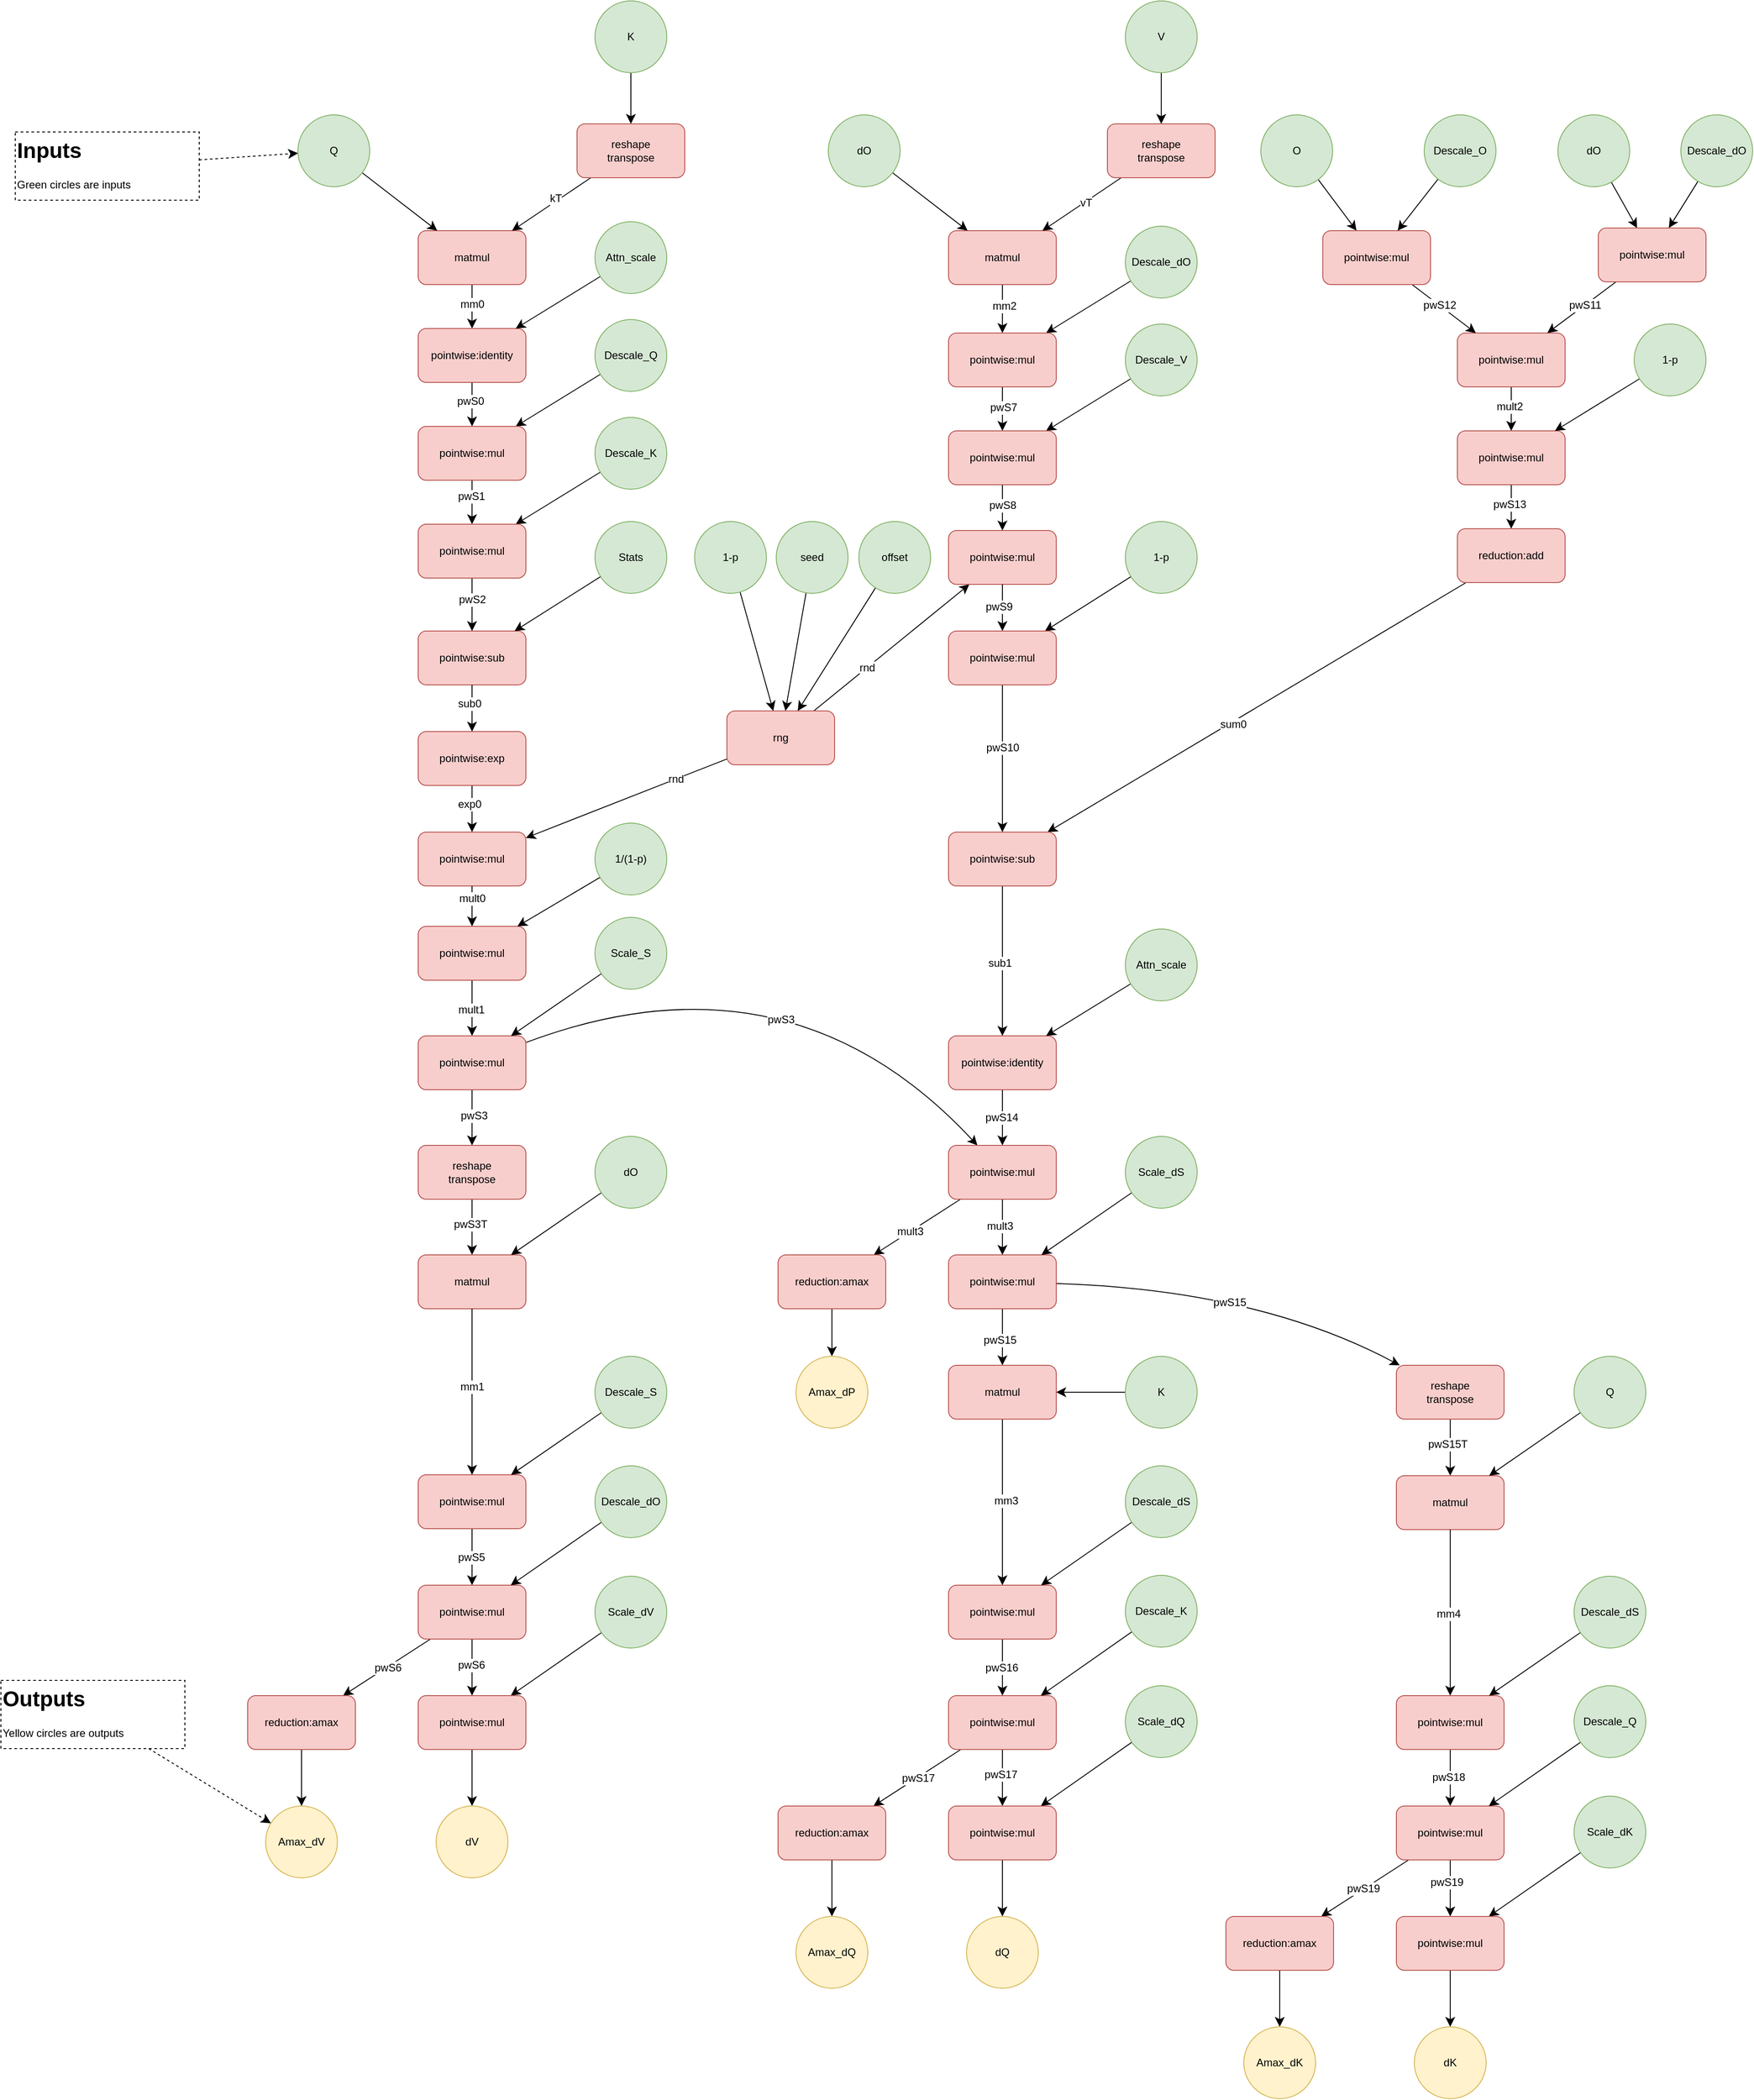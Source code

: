 <mxfile version="24.5.3" type="device">
  <diagram name="Page-1" id="zl41RH3ckksVXTjhBA68">
    <mxGraphModel dx="3604" dy="2053" grid="0" gridSize="10" guides="1" tooltips="1" connect="1" arrows="1" fold="1" page="0" pageScale="1" pageWidth="1654" pageHeight="1169" math="0" shadow="0">
      <root>
        <mxCell id="0" />
        <mxCell id="1" parent="0" />
        <mxCell id="ICtoHCyXIjiTrCWNcMUN-7" style="edgeStyle=none;curved=1;rounded=0;orthogonalLoop=1;jettySize=auto;html=1;fontSize=12;startSize=8;endSize=8;" parent="1" source="ICtoHCyXIjiTrCWNcMUN-1" target="ICtoHCyXIjiTrCWNcMUN-6" edge="1">
          <mxGeometry relative="1" as="geometry" />
        </mxCell>
        <mxCell id="5-N3ko_5gfkiqZheE9wy-32" value="mult2" style="edgeLabel;html=1;align=center;verticalAlign=middle;resizable=0;points=[];fontSize=12;" vertex="1" connectable="0" parent="ICtoHCyXIjiTrCWNcMUN-7">
          <mxGeometry x="-0.102" y="-2" relative="1" as="geometry">
            <mxPoint as="offset" />
          </mxGeometry>
        </mxCell>
        <mxCell id="ICtoHCyXIjiTrCWNcMUN-1" value="pointwise:mul" style="rounded=1;whiteSpace=wrap;html=1;fillColor=#f8cecc;strokeColor=#b85450;" parent="1" vertex="1">
          <mxGeometry x="227" y="-102" width="120" height="60" as="geometry" />
        </mxCell>
        <mxCell id="cD59PqTbVueEGxZrTS88-31" style="edgeStyle=none;curved=1;rounded=0;orthogonalLoop=1;jettySize=auto;html=1;fontSize=12;startSize=8;endSize=8;" parent="1" source="ICtoHCyXIjiTrCWNcMUN-2" target="cD59PqTbVueEGxZrTS88-27" edge="1">
          <mxGeometry relative="1" as="geometry" />
        </mxCell>
        <mxCell id="ICtoHCyXIjiTrCWNcMUN-2" value="O" style="ellipse;whiteSpace=wrap;html=1;aspect=fixed;fillColor=#d5e8d4;strokeColor=#82b366;" parent="1" vertex="1">
          <mxGeometry x="8" y="-345" width="80" height="80" as="geometry" />
        </mxCell>
        <mxCell id="cD59PqTbVueEGxZrTS88-30" style="edgeStyle=none;curved=1;rounded=0;orthogonalLoop=1;jettySize=auto;html=1;fontSize=12;startSize=8;endSize=8;" parent="1" source="ICtoHCyXIjiTrCWNcMUN-3" target="cD59PqTbVueEGxZrTS88-24" edge="1">
          <mxGeometry relative="1" as="geometry" />
        </mxCell>
        <mxCell id="ICtoHCyXIjiTrCWNcMUN-3" value="dO" style="ellipse;whiteSpace=wrap;html=1;aspect=fixed;fillColor=#d5e8d4;strokeColor=#82b366;" parent="1" vertex="1">
          <mxGeometry x="339" y="-345" width="80" height="80" as="geometry" />
        </mxCell>
        <mxCell id="ICtoHCyXIjiTrCWNcMUN-10" style="edgeStyle=none;curved=1;rounded=0;orthogonalLoop=1;jettySize=auto;html=1;fontSize=12;startSize=8;endSize=8;" parent="1" source="ICtoHCyXIjiTrCWNcMUN-6" target="ICtoHCyXIjiTrCWNcMUN-8" edge="1">
          <mxGeometry relative="1" as="geometry" />
        </mxCell>
        <mxCell id="5-N3ko_5gfkiqZheE9wy-33" value="pwS13" style="edgeLabel;html=1;align=center;verticalAlign=middle;resizable=0;points=[];fontSize=12;" vertex="1" connectable="0" parent="ICtoHCyXIjiTrCWNcMUN-10">
          <mxGeometry x="-0.102" y="-2" relative="1" as="geometry">
            <mxPoint as="offset" />
          </mxGeometry>
        </mxCell>
        <mxCell id="ICtoHCyXIjiTrCWNcMUN-6" value="&lt;div&gt;pointwise:mul&lt;br&gt;&lt;/div&gt;" style="rounded=1;whiteSpace=wrap;html=1;fillColor=#f8cecc;strokeColor=#b85450;" parent="1" vertex="1">
          <mxGeometry x="227" y="7" width="120" height="60" as="geometry" />
        </mxCell>
        <mxCell id="ICtoHCyXIjiTrCWNcMUN-11" style="edgeStyle=none;curved=1;rounded=0;orthogonalLoop=1;jettySize=auto;html=1;fontSize=12;startSize=8;endSize=8;" parent="1" source="ICtoHCyXIjiTrCWNcMUN-8" target="ICtoHCyXIjiTrCWNcMUN-119" edge="1">
          <mxGeometry relative="1" as="geometry">
            <mxPoint x="287" y="225" as="targetPoint" />
          </mxGeometry>
        </mxCell>
        <mxCell id="5-N3ko_5gfkiqZheE9wy-34" value="sum0" style="edgeLabel;html=1;align=center;verticalAlign=middle;resizable=0;points=[];fontSize=12;" vertex="1" connectable="0" parent="ICtoHCyXIjiTrCWNcMUN-11">
          <mxGeometry x="0.12" y="3" relative="1" as="geometry">
            <mxPoint as="offset" />
          </mxGeometry>
        </mxCell>
        <mxCell id="ICtoHCyXIjiTrCWNcMUN-8" value="reduction:add" style="rounded=1;whiteSpace=wrap;html=1;fillColor=#f8cecc;strokeColor=#b85450;" parent="1" vertex="1">
          <mxGeometry x="227" y="116" width="120" height="60" as="geometry" />
        </mxCell>
        <mxCell id="ICtoHCyXIjiTrCWNcMUN-24" style="edgeStyle=none;curved=1;rounded=0;orthogonalLoop=1;jettySize=auto;html=1;fontSize=12;startSize=8;endSize=8;" parent="1" source="ICtoHCyXIjiTrCWNcMUN-18" target="ICtoHCyXIjiTrCWNcMUN-23" edge="1">
          <mxGeometry relative="1" as="geometry" />
        </mxCell>
        <mxCell id="5-N3ko_5gfkiqZheE9wy-5" value="mm0" style="edgeLabel;html=1;align=center;verticalAlign=middle;resizable=0;points=[];fontSize=12;" vertex="1" connectable="0" parent="ICtoHCyXIjiTrCWNcMUN-24">
          <mxGeometry x="-0.102" relative="1" as="geometry">
            <mxPoint as="offset" />
          </mxGeometry>
        </mxCell>
        <mxCell id="ICtoHCyXIjiTrCWNcMUN-18" value="matmul" style="rounded=1;whiteSpace=wrap;html=1;fillColor=#f8cecc;strokeColor=#b85450;" parent="1" vertex="1">
          <mxGeometry x="-931" y="-216" width="120" height="60" as="geometry" />
        </mxCell>
        <mxCell id="ICtoHCyXIjiTrCWNcMUN-19" style="edgeStyle=none;curved=1;rounded=0;orthogonalLoop=1;jettySize=auto;html=1;fontSize=12;startSize=8;endSize=8;" parent="1" source="ICtoHCyXIjiTrCWNcMUN-20" target="ICtoHCyXIjiTrCWNcMUN-18" edge="1">
          <mxGeometry relative="1" as="geometry" />
        </mxCell>
        <mxCell id="ICtoHCyXIjiTrCWNcMUN-20" value="Q" style="ellipse;whiteSpace=wrap;html=1;aspect=fixed;fillColor=#d5e8d4;strokeColor=#82b366;" parent="1" vertex="1">
          <mxGeometry x="-1065" y="-345" width="80" height="80" as="geometry" />
        </mxCell>
        <mxCell id="ICtoHCyXIjiTrCWNcMUN-21" style="edgeStyle=none;curved=1;rounded=0;orthogonalLoop=1;jettySize=auto;html=1;fontSize=12;startSize=8;endSize=8;" parent="1" source="ICtoHCyXIjiTrCWNcMUN-138" target="ICtoHCyXIjiTrCWNcMUN-18" edge="1">
          <mxGeometry relative="1" as="geometry" />
        </mxCell>
        <mxCell id="5-N3ko_5gfkiqZheE9wy-9" value="kT" style="edgeLabel;html=1;align=center;verticalAlign=middle;resizable=0;points=[];fontSize=12;" vertex="1" connectable="0" parent="ICtoHCyXIjiTrCWNcMUN-21">
          <mxGeometry x="-0.139" y="-3" relative="1" as="geometry">
            <mxPoint as="offset" />
          </mxGeometry>
        </mxCell>
        <mxCell id="5-N3ko_5gfkiqZheE9wy-2" style="edgeStyle=none;curved=1;rounded=0;orthogonalLoop=1;jettySize=auto;html=1;fontSize=12;startSize=8;endSize=8;" edge="1" parent="1" source="ICtoHCyXIjiTrCWNcMUN-22" target="ICtoHCyXIjiTrCWNcMUN-138">
          <mxGeometry relative="1" as="geometry" />
        </mxCell>
        <mxCell id="ICtoHCyXIjiTrCWNcMUN-22" value="K" style="ellipse;whiteSpace=wrap;html=1;aspect=fixed;fillColor=#d5e8d4;strokeColor=#82b366;" parent="1" vertex="1">
          <mxGeometry x="-734" y="-472" width="80" height="80" as="geometry" />
        </mxCell>
        <mxCell id="ICtoHCyXIjiTrCWNcMUN-33" style="edgeStyle=none;curved=1;rounded=0;orthogonalLoop=1;jettySize=auto;html=1;fontSize=12;startSize=8;endSize=8;" parent="1" source="ICtoHCyXIjiTrCWNcMUN-23" target="ICtoHCyXIjiTrCWNcMUN-29" edge="1">
          <mxGeometry relative="1" as="geometry" />
        </mxCell>
        <mxCell id="5-N3ko_5gfkiqZheE9wy-7" value="pwS0" style="edgeLabel;html=1;align=center;verticalAlign=middle;resizable=0;points=[];fontSize=12;" vertex="1" connectable="0" parent="ICtoHCyXIjiTrCWNcMUN-33">
          <mxGeometry x="-0.143" y="-2" relative="1" as="geometry">
            <mxPoint as="offset" />
          </mxGeometry>
        </mxCell>
        <mxCell id="ICtoHCyXIjiTrCWNcMUN-23" value="pointwise:identity" style="rounded=1;whiteSpace=wrap;html=1;gradientDirection=north;fillColor=#f8cecc;strokeColor=#b85450;" parent="1" vertex="1">
          <mxGeometry x="-931" y="-107" width="120" height="60" as="geometry" />
        </mxCell>
        <mxCell id="ICtoHCyXIjiTrCWNcMUN-26" style="edgeStyle=none;curved=1;rounded=0;orthogonalLoop=1;jettySize=auto;html=1;fontSize=12;startSize=8;endSize=8;" parent="1" source="ICtoHCyXIjiTrCWNcMUN-25" target="ICtoHCyXIjiTrCWNcMUN-23" edge="1">
          <mxGeometry relative="1" as="geometry" />
        </mxCell>
        <mxCell id="ICtoHCyXIjiTrCWNcMUN-25" value="Attn_scale" style="ellipse;whiteSpace=wrap;html=1;aspect=fixed;gradientDirection=north;fillColor=#d5e8d4;strokeColor=#82b366;" parent="1" vertex="1">
          <mxGeometry x="-734" y="-226" width="80" height="80" as="geometry" />
        </mxCell>
        <mxCell id="ICtoHCyXIjiTrCWNcMUN-31" style="edgeStyle=none;curved=1;rounded=0;orthogonalLoop=1;jettySize=auto;html=1;fontSize=12;startSize=8;endSize=8;" parent="1" source="ICtoHCyXIjiTrCWNcMUN-27" target="ICtoHCyXIjiTrCWNcMUN-29" edge="1">
          <mxGeometry relative="1" as="geometry" />
        </mxCell>
        <mxCell id="ICtoHCyXIjiTrCWNcMUN-27" value="Descale_Q" style="ellipse;whiteSpace=wrap;html=1;aspect=fixed;fillColor=#d5e8d4;strokeColor=#82b366;" parent="1" vertex="1">
          <mxGeometry x="-734" y="-117" width="80" height="80" as="geometry" />
        </mxCell>
        <mxCell id="ICtoHCyXIjiTrCWNcMUN-32" style="edgeStyle=none;curved=1;rounded=0;orthogonalLoop=1;jettySize=auto;html=1;fontSize=12;startSize=8;endSize=8;" parent="1" source="ICtoHCyXIjiTrCWNcMUN-28" target="ICtoHCyXIjiTrCWNcMUN-30" edge="1">
          <mxGeometry relative="1" as="geometry" />
        </mxCell>
        <mxCell id="ICtoHCyXIjiTrCWNcMUN-28" value="Descale_K" style="ellipse;whiteSpace=wrap;html=1;aspect=fixed;fillColor=#d5e8d4;strokeColor=#82b366;" parent="1" vertex="1">
          <mxGeometry x="-734" y="-8" width="80" height="80" as="geometry" />
        </mxCell>
        <mxCell id="ICtoHCyXIjiTrCWNcMUN-34" style="edgeStyle=none;curved=1;rounded=0;orthogonalLoop=1;jettySize=auto;html=1;fontSize=12;startSize=8;endSize=8;" parent="1" source="ICtoHCyXIjiTrCWNcMUN-29" target="ICtoHCyXIjiTrCWNcMUN-30" edge="1">
          <mxGeometry relative="1" as="geometry" />
        </mxCell>
        <mxCell id="5-N3ko_5gfkiqZheE9wy-8" value="pwS1" style="edgeLabel;html=1;align=center;verticalAlign=middle;resizable=0;points=[];fontSize=12;" vertex="1" connectable="0" parent="ICtoHCyXIjiTrCWNcMUN-34">
          <mxGeometry x="-0.265" y="-1" relative="1" as="geometry">
            <mxPoint as="offset" />
          </mxGeometry>
        </mxCell>
        <mxCell id="ICtoHCyXIjiTrCWNcMUN-29" value="pointwise:mul" style="rounded=1;whiteSpace=wrap;html=1;fillColor=#f8cecc;strokeColor=#b85450;" parent="1" vertex="1">
          <mxGeometry x="-931" y="2" width="120" height="60" as="geometry" />
        </mxCell>
        <mxCell id="ICtoHCyXIjiTrCWNcMUN-53" style="edgeStyle=none;curved=1;rounded=0;orthogonalLoop=1;jettySize=auto;html=1;fontSize=12;startSize=8;endSize=8;" parent="1" source="ICtoHCyXIjiTrCWNcMUN-30" target="ICtoHCyXIjiTrCWNcMUN-52" edge="1">
          <mxGeometry relative="1" as="geometry">
            <mxPoint x="-871" y="335" as="targetPoint" />
          </mxGeometry>
        </mxCell>
        <mxCell id="5-N3ko_5gfkiqZheE9wy-11" value="pwS2" style="edgeLabel;html=1;align=center;verticalAlign=middle;resizable=0;points=[];fontSize=12;" vertex="1" connectable="0" parent="ICtoHCyXIjiTrCWNcMUN-53">
          <mxGeometry x="-0.186" relative="1" as="geometry">
            <mxPoint as="offset" />
          </mxGeometry>
        </mxCell>
        <mxCell id="ICtoHCyXIjiTrCWNcMUN-30" value="pointwise:mul" style="rounded=1;whiteSpace=wrap;html=1;fillColor=#f8cecc;strokeColor=#b85450;" parent="1" vertex="1">
          <mxGeometry x="-931" y="111" width="120" height="60" as="geometry" />
        </mxCell>
        <mxCell id="ICtoHCyXIjiTrCWNcMUN-52" value="pointwise:sub" style="rounded=1;whiteSpace=wrap;html=1;fillColor=#f8cecc;strokeColor=#b85450;" parent="1" vertex="1">
          <mxGeometry x="-931" y="230" width="120" height="60" as="geometry" />
        </mxCell>
        <mxCell id="ICtoHCyXIjiTrCWNcMUN-56" style="edgeStyle=none;curved=1;rounded=0;orthogonalLoop=1;jettySize=auto;html=1;fontSize=12;startSize=8;endSize=8;" parent="1" source="ICtoHCyXIjiTrCWNcMUN-55" target="ICtoHCyXIjiTrCWNcMUN-52" edge="1">
          <mxGeometry relative="1" as="geometry" />
        </mxCell>
        <mxCell id="ICtoHCyXIjiTrCWNcMUN-55" value="Stats" style="ellipse;whiteSpace=wrap;html=1;aspect=fixed;fillColor=#d5e8d4;strokeColor=#82b366;" parent="1" vertex="1">
          <mxGeometry x="-734" y="108" width="80" height="80" as="geometry" />
        </mxCell>
        <mxCell id="ICtoHCyXIjiTrCWNcMUN-66" style="edgeStyle=none;curved=1;rounded=0;orthogonalLoop=1;jettySize=auto;html=1;fontSize=12;startSize=8;endSize=8;" parent="1" source="cD59PqTbVueEGxZrTS88-13" target="ICtoHCyXIjiTrCWNcMUN-65" edge="1">
          <mxGeometry relative="1" as="geometry">
            <mxPoint x="-871" y="619" as="sourcePoint" />
          </mxGeometry>
        </mxCell>
        <mxCell id="5-N3ko_5gfkiqZheE9wy-17" value="mult1" style="edgeLabel;html=1;align=center;verticalAlign=middle;resizable=0;points=[];fontSize=12;" vertex="1" connectable="0" parent="ICtoHCyXIjiTrCWNcMUN-66">
          <mxGeometry x="0.065" y="-1" relative="1" as="geometry">
            <mxPoint as="offset" />
          </mxGeometry>
        </mxCell>
        <mxCell id="ICtoHCyXIjiTrCWNcMUN-124" style="edgeStyle=none;curved=1;rounded=0;orthogonalLoop=1;jettySize=auto;html=1;fontSize=12;startSize=8;endSize=8;" parent="1" source="ICtoHCyXIjiTrCWNcMUN-65" target="ICtoHCyXIjiTrCWNcMUN-126" edge="1">
          <mxGeometry relative="1" as="geometry">
            <Array as="points">
              <mxPoint x="-517" y="578" />
            </Array>
            <mxPoint x="-811" y="565.667" as="sourcePoint" />
          </mxGeometry>
        </mxCell>
        <mxCell id="5-N3ko_5gfkiqZheE9wy-40" value="pwS3" style="edgeLabel;html=1;align=center;verticalAlign=middle;resizable=0;points=[];fontSize=12;" vertex="1" connectable="0" parent="ICtoHCyXIjiTrCWNcMUN-124">
          <mxGeometry x="0.19" y="-65" relative="1" as="geometry">
            <mxPoint as="offset" />
          </mxGeometry>
        </mxCell>
        <mxCell id="ICtoHCyXIjiTrCWNcMUN-70" style="edgeStyle=none;curved=1;rounded=0;orthogonalLoop=1;jettySize=auto;html=1;fontSize=12;startSize=8;endSize=8;" parent="1" source="ICtoHCyXIjiTrCWNcMUN-65" target="ICtoHCyXIjiTrCWNcMUN-69" edge="1">
          <mxGeometry relative="1" as="geometry" />
        </mxCell>
        <mxCell id="5-N3ko_5gfkiqZheE9wy-19" value="pwS3" style="edgeLabel;html=1;align=center;verticalAlign=middle;resizable=0;points=[];fontSize=12;" vertex="1" connectable="0" parent="ICtoHCyXIjiTrCWNcMUN-70">
          <mxGeometry x="-0.065" y="2" relative="1" as="geometry">
            <mxPoint as="offset" />
          </mxGeometry>
        </mxCell>
        <mxCell id="ICtoHCyXIjiTrCWNcMUN-65" value="pointwise:mul" style="rounded=1;whiteSpace=wrap;html=1;fillColor=#f8cecc;strokeColor=#b85450;" parent="1" vertex="1">
          <mxGeometry x="-931" y="681" width="120" height="60" as="geometry" />
        </mxCell>
        <mxCell id="ICtoHCyXIjiTrCWNcMUN-68" style="edgeStyle=none;curved=1;rounded=0;orthogonalLoop=1;jettySize=auto;html=1;fontSize=12;startSize=8;endSize=8;" parent="1" source="ICtoHCyXIjiTrCWNcMUN-67" target="ICtoHCyXIjiTrCWNcMUN-65" edge="1">
          <mxGeometry relative="1" as="geometry" />
        </mxCell>
        <mxCell id="ICtoHCyXIjiTrCWNcMUN-67" value="Scale_S" style="ellipse;whiteSpace=wrap;html=1;aspect=fixed;fillColor=#d5e8d4;strokeColor=#82b366;" parent="1" vertex="1">
          <mxGeometry x="-734" y="549" width="80" height="80" as="geometry" />
        </mxCell>
        <mxCell id="ICtoHCyXIjiTrCWNcMUN-72" style="edgeStyle=none;curved=1;rounded=0;orthogonalLoop=1;jettySize=auto;html=1;fontSize=12;startSize=8;endSize=8;" parent="1" source="ICtoHCyXIjiTrCWNcMUN-69" target="ICtoHCyXIjiTrCWNcMUN-71" edge="1">
          <mxGeometry relative="1" as="geometry" />
        </mxCell>
        <mxCell id="5-N3ko_5gfkiqZheE9wy-20" value="pwS3T" style="edgeLabel;html=1;align=center;verticalAlign=middle;resizable=0;points=[];fontSize=12;" vertex="1" connectable="0" parent="ICtoHCyXIjiTrCWNcMUN-72">
          <mxGeometry x="-0.097" y="-2" relative="1" as="geometry">
            <mxPoint as="offset" />
          </mxGeometry>
        </mxCell>
        <mxCell id="ICtoHCyXIjiTrCWNcMUN-69" value="reshape&lt;div&gt;transpose&lt;/div&gt;" style="rounded=1;whiteSpace=wrap;html=1;fillColor=#f8cecc;strokeColor=#b85450;" parent="1" vertex="1">
          <mxGeometry x="-931" y="803" width="120" height="60" as="geometry" />
        </mxCell>
        <mxCell id="ICtoHCyXIjiTrCWNcMUN-71" value="matmul" style="rounded=1;whiteSpace=wrap;html=1;fillColor=#f8cecc;strokeColor=#b85450;" parent="1" vertex="1">
          <mxGeometry x="-931" y="925" width="120" height="60" as="geometry" />
        </mxCell>
        <mxCell id="ICtoHCyXIjiTrCWNcMUN-74" style="edgeStyle=none;curved=1;rounded=0;orthogonalLoop=1;jettySize=auto;html=1;fontSize=12;startSize=8;endSize=8;" parent="1" source="ICtoHCyXIjiTrCWNcMUN-73" target="ICtoHCyXIjiTrCWNcMUN-71" edge="1">
          <mxGeometry relative="1" as="geometry" />
        </mxCell>
        <mxCell id="ICtoHCyXIjiTrCWNcMUN-73" value="dO" style="ellipse;whiteSpace=wrap;html=1;aspect=fixed;fillColor=#d5e8d4;strokeColor=#82b366;" parent="1" vertex="1">
          <mxGeometry x="-734" y="793" width="80" height="80" as="geometry" />
        </mxCell>
        <mxCell id="ICtoHCyXIjiTrCWNcMUN-79" style="edgeStyle=none;curved=1;rounded=0;orthogonalLoop=1;jettySize=auto;html=1;entryX=0.5;entryY=0;entryDx=0;entryDy=0;fontSize=12;startSize=8;endSize=8;" parent="1" source="ICtoHCyXIjiTrCWNcMUN-75" target="ICtoHCyXIjiTrCWNcMUN-78" edge="1">
          <mxGeometry relative="1" as="geometry" />
        </mxCell>
        <mxCell id="5-N3ko_5gfkiqZheE9wy-24" value="pwS5" style="edgeLabel;html=1;align=center;verticalAlign=middle;resizable=0;points=[];fontSize=12;" vertex="1" connectable="0" parent="ICtoHCyXIjiTrCWNcMUN-79">
          <mxGeometry x="0.016" y="-1" relative="1" as="geometry">
            <mxPoint as="offset" />
          </mxGeometry>
        </mxCell>
        <mxCell id="ICtoHCyXIjiTrCWNcMUN-75" value="pointwise:mul" style="rounded=1;whiteSpace=wrap;html=1;fillColor=#f8cecc;strokeColor=#b85450;" parent="1" vertex="1">
          <mxGeometry x="-931" y="1170" width="120" height="60" as="geometry" />
        </mxCell>
        <mxCell id="ICtoHCyXIjiTrCWNcMUN-80" style="edgeStyle=none;curved=1;rounded=0;orthogonalLoop=1;jettySize=auto;html=1;fontSize=12;startSize=8;endSize=8;" parent="1" source="ICtoHCyXIjiTrCWNcMUN-77" target="ICtoHCyXIjiTrCWNcMUN-75" edge="1">
          <mxGeometry relative="1" as="geometry" />
        </mxCell>
        <mxCell id="ICtoHCyXIjiTrCWNcMUN-77" value="Descale_S" style="ellipse;whiteSpace=wrap;html=1;aspect=fixed;fillColor=#d5e8d4;strokeColor=#82b366;" parent="1" vertex="1">
          <mxGeometry x="-734" y="1038" width="80" height="80" as="geometry" />
        </mxCell>
        <mxCell id="ICtoHCyXIjiTrCWNcMUN-86" style="edgeStyle=none;curved=1;rounded=0;orthogonalLoop=1;jettySize=auto;html=1;fontSize=12;startSize=8;endSize=8;" parent="1" source="ICtoHCyXIjiTrCWNcMUN-78" target="ICtoHCyXIjiTrCWNcMUN-84" edge="1">
          <mxGeometry relative="1" as="geometry" />
        </mxCell>
        <mxCell id="5-N3ko_5gfkiqZheE9wy-22" value="pwS6" style="edgeLabel;html=1;align=center;verticalAlign=middle;resizable=0;points=[];fontSize=12;" vertex="1" connectable="0" parent="ICtoHCyXIjiTrCWNcMUN-86">
          <mxGeometry x="-0.079" y="-1" relative="1" as="geometry">
            <mxPoint as="offset" />
          </mxGeometry>
        </mxCell>
        <mxCell id="ICtoHCyXIjiTrCWNcMUN-102" style="edgeStyle=none;curved=1;rounded=0;orthogonalLoop=1;jettySize=auto;html=1;fontSize=12;startSize=8;endSize=8;" parent="1" source="ICtoHCyXIjiTrCWNcMUN-78" target="ICtoHCyXIjiTrCWNcMUN-98" edge="1">
          <mxGeometry relative="1" as="geometry" />
        </mxCell>
        <mxCell id="5-N3ko_5gfkiqZheE9wy-23" value="pwS6" style="edgeLabel;html=1;align=center;verticalAlign=middle;resizable=0;points=[];fontSize=12;" vertex="1" connectable="0" parent="ICtoHCyXIjiTrCWNcMUN-102">
          <mxGeometry x="-0.01" y="1" relative="1" as="geometry">
            <mxPoint as="offset" />
          </mxGeometry>
        </mxCell>
        <mxCell id="ICtoHCyXIjiTrCWNcMUN-78" value="pointwise:mul" style="rounded=1;whiteSpace=wrap;html=1;fillColor=#f8cecc;strokeColor=#b85450;" parent="1" vertex="1">
          <mxGeometry x="-931" y="1293" width="120" height="60" as="geometry" />
        </mxCell>
        <mxCell id="ICtoHCyXIjiTrCWNcMUN-82" style="edgeStyle=none;curved=1;rounded=0;orthogonalLoop=1;jettySize=auto;html=1;fontSize=12;startSize=8;endSize=8;" parent="1" source="ICtoHCyXIjiTrCWNcMUN-81" target="ICtoHCyXIjiTrCWNcMUN-78" edge="1">
          <mxGeometry relative="1" as="geometry" />
        </mxCell>
        <mxCell id="ICtoHCyXIjiTrCWNcMUN-81" value="Descale_dO" style="ellipse;whiteSpace=wrap;html=1;aspect=fixed;fillColor=#d5e8d4;strokeColor=#82b366;" parent="1" vertex="1">
          <mxGeometry x="-734" y="1160" width="80" height="80" as="geometry" />
        </mxCell>
        <mxCell id="ICtoHCyXIjiTrCWNcMUN-85" style="edgeStyle=none;curved=1;rounded=0;orthogonalLoop=1;jettySize=auto;html=1;fontSize=12;startSize=8;endSize=8;" parent="1" source="ICtoHCyXIjiTrCWNcMUN-83" target="ICtoHCyXIjiTrCWNcMUN-84" edge="1">
          <mxGeometry relative="1" as="geometry" />
        </mxCell>
        <mxCell id="ICtoHCyXIjiTrCWNcMUN-83" value="Scale_dV" style="ellipse;whiteSpace=wrap;html=1;aspect=fixed;fillColor=#d5e8d4;strokeColor=#82b366;" parent="1" vertex="1">
          <mxGeometry x="-734" y="1283" width="80" height="80" as="geometry" />
        </mxCell>
        <mxCell id="ICtoHCyXIjiTrCWNcMUN-104" style="edgeStyle=none;curved=1;rounded=0;orthogonalLoop=1;jettySize=auto;html=1;fontSize=12;startSize=8;endSize=8;" parent="1" source="ICtoHCyXIjiTrCWNcMUN-84" target="ICtoHCyXIjiTrCWNcMUN-103" edge="1">
          <mxGeometry relative="1" as="geometry" />
        </mxCell>
        <mxCell id="ICtoHCyXIjiTrCWNcMUN-84" value="pointwise:mul" style="rounded=1;whiteSpace=wrap;html=1;fillColor=#f8cecc;strokeColor=#b85450;" parent="1" vertex="1">
          <mxGeometry x="-931" y="1416" width="120" height="60" as="geometry" />
        </mxCell>
        <mxCell id="ICtoHCyXIjiTrCWNcMUN-93" style="edgeStyle=none;curved=1;rounded=0;orthogonalLoop=1;jettySize=auto;html=1;fontSize=12;startSize=8;endSize=8;" parent="1" source="ICtoHCyXIjiTrCWNcMUN-71" target="ICtoHCyXIjiTrCWNcMUN-75" edge="1">
          <mxGeometry relative="1" as="geometry">
            <mxPoint x="-871" y="1108" as="sourcePoint" />
          </mxGeometry>
        </mxCell>
        <mxCell id="5-N3ko_5gfkiqZheE9wy-21" value="mm1" style="edgeLabel;html=1;align=center;verticalAlign=middle;resizable=0;points=[];fontSize=12;" vertex="1" connectable="0" parent="ICtoHCyXIjiTrCWNcMUN-93">
          <mxGeometry x="-0.059" relative="1" as="geometry">
            <mxPoint as="offset" />
          </mxGeometry>
        </mxCell>
        <mxCell id="ICtoHCyXIjiTrCWNcMUN-101" style="edgeStyle=none;curved=1;rounded=0;orthogonalLoop=1;jettySize=auto;html=1;fontSize=12;startSize=8;endSize=8;" parent="1" source="ICtoHCyXIjiTrCWNcMUN-98" target="ICtoHCyXIjiTrCWNcMUN-100" edge="1">
          <mxGeometry relative="1" as="geometry" />
        </mxCell>
        <mxCell id="ICtoHCyXIjiTrCWNcMUN-98" value="reduction:amax" style="rounded=1;whiteSpace=wrap;html=1;fillColor=#f8cecc;strokeColor=#b85450;" parent="1" vertex="1">
          <mxGeometry x="-1121" y="1416" width="120" height="60" as="geometry" />
        </mxCell>
        <mxCell id="ICtoHCyXIjiTrCWNcMUN-100" value="Amax_dV" style="ellipse;whiteSpace=wrap;html=1;aspect=fixed;fillColor=#fff2cc;strokeColor=#d6b656;" parent="1" vertex="1">
          <mxGeometry x="-1101" y="1539" width="80" height="80" as="geometry" />
        </mxCell>
        <mxCell id="ICtoHCyXIjiTrCWNcMUN-103" value="dV" style="ellipse;whiteSpace=wrap;html=1;aspect=fixed;fillColor=#fff2cc;strokeColor=#d6b656;" parent="1" vertex="1">
          <mxGeometry x="-911" y="1539" width="80" height="80" as="geometry" />
        </mxCell>
        <mxCell id="ICtoHCyXIjiTrCWNcMUN-115" style="edgeStyle=none;curved=1;rounded=0;orthogonalLoop=1;jettySize=auto;html=1;fontSize=12;startSize=8;endSize=8;" parent="1" source="ICtoHCyXIjiTrCWNcMUN-105" target="ICtoHCyXIjiTrCWNcMUN-113" edge="1">
          <mxGeometry relative="1" as="geometry" />
        </mxCell>
        <mxCell id="5-N3ko_5gfkiqZheE9wy-25" value="mm2" style="edgeLabel;html=1;align=center;verticalAlign=middle;resizable=0;points=[];fontSize=12;" vertex="1" connectable="0" parent="ICtoHCyXIjiTrCWNcMUN-115">
          <mxGeometry x="-0.111" y="2" relative="1" as="geometry">
            <mxPoint as="offset" />
          </mxGeometry>
        </mxCell>
        <mxCell id="ICtoHCyXIjiTrCWNcMUN-105" value="matmul" style="rounded=1;whiteSpace=wrap;html=1;fillColor=#f8cecc;strokeColor=#b85450;" parent="1" vertex="1">
          <mxGeometry x="-340" y="-216" width="120" height="60" as="geometry" />
        </mxCell>
        <mxCell id="ICtoHCyXIjiTrCWNcMUN-106" style="edgeStyle=none;curved=1;rounded=0;orthogonalLoop=1;jettySize=auto;html=1;fontSize=12;startSize=8;endSize=8;" parent="1" source="ICtoHCyXIjiTrCWNcMUN-107" target="ICtoHCyXIjiTrCWNcMUN-105" edge="1">
          <mxGeometry relative="1" as="geometry" />
        </mxCell>
        <mxCell id="ICtoHCyXIjiTrCWNcMUN-107" value="dO" style="ellipse;whiteSpace=wrap;html=1;aspect=fixed;fillColor=#d5e8d4;strokeColor=#82b366;" parent="1" vertex="1">
          <mxGeometry x="-474" y="-345" width="80" height="80" as="geometry" />
        </mxCell>
        <mxCell id="ICtoHCyXIjiTrCWNcMUN-108" style="edgeStyle=none;curved=1;rounded=0;orthogonalLoop=1;jettySize=auto;html=1;fontSize=12;startSize=8;endSize=8;" parent="1" source="5-N3ko_5gfkiqZheE9wy-3" target="ICtoHCyXIjiTrCWNcMUN-105" edge="1">
          <mxGeometry relative="1" as="geometry" />
        </mxCell>
        <mxCell id="5-N3ko_5gfkiqZheE9wy-10" value="vT" style="edgeLabel;html=1;align=center;verticalAlign=middle;resizable=0;points=[];fontSize=12;" vertex="1" connectable="0" parent="ICtoHCyXIjiTrCWNcMUN-108">
          <mxGeometry x="-0.086" y="1" relative="1" as="geometry">
            <mxPoint as="offset" />
          </mxGeometry>
        </mxCell>
        <mxCell id="5-N3ko_5gfkiqZheE9wy-4" style="edgeStyle=none;curved=1;rounded=0;orthogonalLoop=1;jettySize=auto;html=1;fontSize=12;startSize=8;endSize=8;" edge="1" parent="1" source="ICtoHCyXIjiTrCWNcMUN-109" target="5-N3ko_5gfkiqZheE9wy-3">
          <mxGeometry relative="1" as="geometry" />
        </mxCell>
        <mxCell id="ICtoHCyXIjiTrCWNcMUN-109" value="V" style="ellipse;whiteSpace=wrap;html=1;aspect=fixed;fillColor=#d5e8d4;strokeColor=#82b366;" parent="1" vertex="1">
          <mxGeometry x="-143" y="-472" width="80" height="80" as="geometry" />
        </mxCell>
        <mxCell id="ICtoHCyXIjiTrCWNcMUN-116" style="edgeStyle=none;curved=1;rounded=0;orthogonalLoop=1;jettySize=auto;html=1;fontSize=12;startSize=8;endSize=8;" parent="1" source="ICtoHCyXIjiTrCWNcMUN-111" target="ICtoHCyXIjiTrCWNcMUN-113" edge="1">
          <mxGeometry relative="1" as="geometry" />
        </mxCell>
        <mxCell id="ICtoHCyXIjiTrCWNcMUN-111" value="Descale_dO" style="ellipse;whiteSpace=wrap;html=1;aspect=fixed;fillColor=#d5e8d4;strokeColor=#82b366;" parent="1" vertex="1">
          <mxGeometry x="-143" y="-221" width="80" height="80" as="geometry" />
        </mxCell>
        <mxCell id="ICtoHCyXIjiTrCWNcMUN-117" style="edgeStyle=none;curved=1;rounded=0;orthogonalLoop=1;jettySize=auto;html=1;fontSize=12;startSize=8;endSize=8;" parent="1" source="ICtoHCyXIjiTrCWNcMUN-112" target="ICtoHCyXIjiTrCWNcMUN-114" edge="1">
          <mxGeometry relative="1" as="geometry" />
        </mxCell>
        <mxCell id="ICtoHCyXIjiTrCWNcMUN-112" value="Descale_V" style="ellipse;whiteSpace=wrap;html=1;aspect=fixed;fillColor=#d5e8d4;strokeColor=#82b366;" parent="1" vertex="1">
          <mxGeometry x="-143" y="-112" width="80" height="80" as="geometry" />
        </mxCell>
        <mxCell id="ICtoHCyXIjiTrCWNcMUN-118" style="edgeStyle=none;curved=1;rounded=0;orthogonalLoop=1;jettySize=auto;html=1;fontSize=12;startSize=8;endSize=8;" parent="1" source="ICtoHCyXIjiTrCWNcMUN-113" target="ICtoHCyXIjiTrCWNcMUN-114" edge="1">
          <mxGeometry relative="1" as="geometry" />
        </mxCell>
        <mxCell id="5-N3ko_5gfkiqZheE9wy-26" value="pwS7" style="edgeLabel;html=1;align=center;verticalAlign=middle;resizable=0;points=[];fontSize=12;" vertex="1" connectable="0" parent="ICtoHCyXIjiTrCWNcMUN-118">
          <mxGeometry x="-0.061" y="1" relative="1" as="geometry">
            <mxPoint as="offset" />
          </mxGeometry>
        </mxCell>
        <mxCell id="ICtoHCyXIjiTrCWNcMUN-113" value="pointwise:mul" style="rounded=1;whiteSpace=wrap;html=1;fillColor=#f8cecc;strokeColor=#b85450;" parent="1" vertex="1">
          <mxGeometry x="-340" y="-102" width="120" height="60" as="geometry" />
        </mxCell>
        <mxCell id="ICtoHCyXIjiTrCWNcMUN-120" style="edgeStyle=none;curved=1;rounded=0;orthogonalLoop=1;jettySize=auto;html=1;fontSize=12;startSize=8;endSize=8;" parent="1" source="ICtoHCyXIjiTrCWNcMUN-114" target="cD59PqTbVueEGxZrTS88-17" edge="1">
          <mxGeometry relative="1" as="geometry" />
        </mxCell>
        <mxCell id="5-N3ko_5gfkiqZheE9wy-27" value="pwS8" style="edgeLabel;html=1;align=center;verticalAlign=middle;resizable=0;points=[];fontSize=12;" vertex="1" connectable="0" parent="ICtoHCyXIjiTrCWNcMUN-120">
          <mxGeometry x="-0.098" relative="1" as="geometry">
            <mxPoint as="offset" />
          </mxGeometry>
        </mxCell>
        <mxCell id="ICtoHCyXIjiTrCWNcMUN-114" value="pointwise:mul" style="rounded=1;whiteSpace=wrap;html=1;fillColor=#f8cecc;strokeColor=#b85450;" parent="1" vertex="1">
          <mxGeometry x="-340" y="7" width="120" height="60" as="geometry" />
        </mxCell>
        <mxCell id="ICtoHCyXIjiTrCWNcMUN-125" style="edgeStyle=none;curved=1;rounded=0;orthogonalLoop=1;jettySize=auto;html=1;fontSize=12;startSize=8;endSize=8;" parent="1" source="ICtoHCyXIjiTrCWNcMUN-119" target="ICtoHCyXIjiTrCWNcMUN-123" edge="1">
          <mxGeometry relative="1" as="geometry" />
        </mxCell>
        <mxCell id="5-N3ko_5gfkiqZheE9wy-35" value="sub1" style="edgeLabel;html=1;align=center;verticalAlign=middle;resizable=0;points=[];fontSize=12;" vertex="1" connectable="0" parent="ICtoHCyXIjiTrCWNcMUN-125">
          <mxGeometry x="0.03" y="-3" relative="1" as="geometry">
            <mxPoint as="offset" />
          </mxGeometry>
        </mxCell>
        <mxCell id="ICtoHCyXIjiTrCWNcMUN-119" value="pointwise:sub" style="rounded=1;whiteSpace=wrap;html=1;fillColor=#f8cecc;strokeColor=#b85450;" parent="1" vertex="1">
          <mxGeometry x="-340" y="454" width="120" height="60" as="geometry" />
        </mxCell>
        <mxCell id="ICtoHCyXIjiTrCWNcMUN-129" style="edgeStyle=none;curved=1;rounded=0;orthogonalLoop=1;jettySize=auto;html=1;fontSize=12;startSize=8;endSize=8;" parent="1" source="ICtoHCyXIjiTrCWNcMUN-123" target="ICtoHCyXIjiTrCWNcMUN-126" edge="1">
          <mxGeometry relative="1" as="geometry" />
        </mxCell>
        <mxCell id="5-N3ko_5gfkiqZheE9wy-36" value="pwS14" style="edgeLabel;html=1;align=center;verticalAlign=middle;resizable=0;points=[];fontSize=12;" vertex="1" connectable="0" parent="ICtoHCyXIjiTrCWNcMUN-129">
          <mxGeometry y="-1" relative="1" as="geometry">
            <mxPoint as="offset" />
          </mxGeometry>
        </mxCell>
        <mxCell id="ICtoHCyXIjiTrCWNcMUN-123" value="pointwise:identity" style="rounded=1;whiteSpace=wrap;html=1;fillColor=#f8cecc;strokeColor=#b85450;" parent="1" vertex="1">
          <mxGeometry x="-340" y="681" width="120" height="60" as="geometry" />
        </mxCell>
        <mxCell id="ICtoHCyXIjiTrCWNcMUN-133" style="edgeStyle=none;curved=1;rounded=0;orthogonalLoop=1;jettySize=auto;html=1;fontSize=12;startSize=8;endSize=8;" parent="1" source="ICtoHCyXIjiTrCWNcMUN-126" target="ICtoHCyXIjiTrCWNcMUN-131" edge="1">
          <mxGeometry relative="1" as="geometry" />
        </mxCell>
        <mxCell id="5-N3ko_5gfkiqZheE9wy-38" value="mult3" style="edgeLabel;html=1;align=center;verticalAlign=middle;resizable=0;points=[];fontSize=12;" vertex="1" connectable="0" parent="ICtoHCyXIjiTrCWNcMUN-133">
          <mxGeometry x="0.14" relative="1" as="geometry">
            <mxPoint x="-1" as="offset" />
          </mxGeometry>
        </mxCell>
        <mxCell id="ICtoHCyXIjiTrCWNcMUN-137" style="edgeStyle=none;curved=1;rounded=0;orthogonalLoop=1;jettySize=auto;html=1;fontSize=12;startSize=8;endSize=8;" parent="1" source="ICtoHCyXIjiTrCWNcMUN-126" target="ICtoHCyXIjiTrCWNcMUN-130" edge="1">
          <mxGeometry relative="1" as="geometry" />
        </mxCell>
        <mxCell id="5-N3ko_5gfkiqZheE9wy-37" value="mult3" style="edgeLabel;html=1;align=center;verticalAlign=middle;resizable=0;points=[];fontSize=12;" vertex="1" connectable="0" parent="ICtoHCyXIjiTrCWNcMUN-137">
          <mxGeometry x="-0.032" y="-3" relative="1" as="geometry">
            <mxPoint as="offset" />
          </mxGeometry>
        </mxCell>
        <mxCell id="ICtoHCyXIjiTrCWNcMUN-126" value="pointwise:mul" style="rounded=1;whiteSpace=wrap;html=1;gradientDirection=north;fillColor=#f8cecc;strokeColor=#b85450;" parent="1" vertex="1">
          <mxGeometry x="-340" y="803" width="120" height="60" as="geometry" />
        </mxCell>
        <mxCell id="ICtoHCyXIjiTrCWNcMUN-160" style="edgeStyle=none;curved=1;rounded=0;orthogonalLoop=1;jettySize=auto;html=1;fontSize=12;startSize=8;endSize=8;" parent="1" source="ICtoHCyXIjiTrCWNcMUN-130" target="ICtoHCyXIjiTrCWNcMUN-142" edge="1">
          <mxGeometry relative="1" as="geometry" />
        </mxCell>
        <mxCell id="5-N3ko_5gfkiqZheE9wy-41" value="pwS15" style="edgeLabel;html=1;align=center;verticalAlign=middle;resizable=0;points=[];fontSize=12;" vertex="1" connectable="0" parent="ICtoHCyXIjiTrCWNcMUN-160">
          <mxGeometry x="0.111" y="-3" relative="1" as="geometry">
            <mxPoint as="offset" />
          </mxGeometry>
        </mxCell>
        <mxCell id="ICtoHCyXIjiTrCWNcMUN-174" style="edgeStyle=none;curved=1;rounded=0;orthogonalLoop=1;jettySize=auto;html=1;fontSize=12;startSize=8;endSize=8;" parent="1" source="ICtoHCyXIjiTrCWNcMUN-130" target="ICtoHCyXIjiTrCWNcMUN-173" edge="1">
          <mxGeometry relative="1" as="geometry">
            <Array as="points">
              <mxPoint x="5" y="964" />
            </Array>
          </mxGeometry>
        </mxCell>
        <mxCell id="5-N3ko_5gfkiqZheE9wy-42" value="pwS15" style="edgeLabel;html=1;align=center;verticalAlign=middle;resizable=0;points=[];fontSize=12;" vertex="1" connectable="0" parent="ICtoHCyXIjiTrCWNcMUN-174">
          <mxGeometry x="-0.041" y="-15" relative="1" as="geometry">
            <mxPoint as="offset" />
          </mxGeometry>
        </mxCell>
        <mxCell id="ICtoHCyXIjiTrCWNcMUN-130" value="pointwise:mul" style="rounded=1;whiteSpace=wrap;html=1;fillColor=#f8cecc;strokeColor=#b85450;" parent="1" vertex="1">
          <mxGeometry x="-340" y="925" width="120" height="60" as="geometry" />
        </mxCell>
        <mxCell id="ICtoHCyXIjiTrCWNcMUN-134" style="edgeStyle=none;curved=1;rounded=0;orthogonalLoop=1;jettySize=auto;html=1;fontSize=12;startSize=8;endSize=8;" parent="1" source="ICtoHCyXIjiTrCWNcMUN-131" target="ICtoHCyXIjiTrCWNcMUN-132" edge="1">
          <mxGeometry relative="1" as="geometry" />
        </mxCell>
        <mxCell id="ICtoHCyXIjiTrCWNcMUN-131" value="reduction:amax" style="rounded=1;whiteSpace=wrap;html=1;fillColor=#f8cecc;strokeColor=#b85450;" parent="1" vertex="1">
          <mxGeometry x="-530" y="925" width="120" height="60" as="geometry" />
        </mxCell>
        <mxCell id="ICtoHCyXIjiTrCWNcMUN-132" value="Amax_dP" style="ellipse;whiteSpace=wrap;html=1;aspect=fixed;fillColor=#fff2cc;strokeColor=#d6b656;" parent="1" vertex="1">
          <mxGeometry x="-510" y="1038" width="80" height="80" as="geometry" />
        </mxCell>
        <mxCell id="ICtoHCyXIjiTrCWNcMUN-136" style="edgeStyle=none;curved=1;rounded=0;orthogonalLoop=1;jettySize=auto;html=1;fontSize=12;startSize=8;endSize=8;" parent="1" source="ICtoHCyXIjiTrCWNcMUN-135" target="ICtoHCyXIjiTrCWNcMUN-130" edge="1">
          <mxGeometry relative="1" as="geometry" />
        </mxCell>
        <mxCell id="ICtoHCyXIjiTrCWNcMUN-135" value="Scale_dS" style="ellipse;whiteSpace=wrap;html=1;aspect=fixed;fillColor=#d5e8d4;strokeColor=#82b366;" parent="1" vertex="1">
          <mxGeometry x="-143" y="793" width="80" height="80" as="geometry" />
        </mxCell>
        <mxCell id="ICtoHCyXIjiTrCWNcMUN-138" value="reshape&lt;div&gt;transpose&lt;/div&gt;" style="rounded=1;whiteSpace=wrap;html=1;fillColor=#f8cecc;strokeColor=#b85450;" parent="1" vertex="1">
          <mxGeometry x="-754" y="-335" width="120" height="60" as="geometry" />
        </mxCell>
        <mxCell id="5-N3ko_5gfkiqZheE9wy-1" style="edgeStyle=none;curved=1;rounded=0;orthogonalLoop=1;jettySize=auto;html=1;fontSize=12;startSize=8;endSize=8;" edge="1" parent="1" source="ICtoHCyXIjiTrCWNcMUN-139" target="ICtoHCyXIjiTrCWNcMUN-142">
          <mxGeometry relative="1" as="geometry" />
        </mxCell>
        <mxCell id="ICtoHCyXIjiTrCWNcMUN-139" value="K" style="ellipse;whiteSpace=wrap;html=1;aspect=fixed;fillColor=#d5e8d4;strokeColor=#82b366;" parent="1" vertex="1">
          <mxGeometry x="-143" y="1038" width="80" height="80" as="geometry" />
        </mxCell>
        <mxCell id="ICtoHCyXIjiTrCWNcMUN-162" style="edgeStyle=none;curved=1;rounded=0;orthogonalLoop=1;jettySize=auto;html=1;fontSize=12;startSize=8;endSize=8;" parent="1" source="ICtoHCyXIjiTrCWNcMUN-142" target="ICtoHCyXIjiTrCWNcMUN-145" edge="1">
          <mxGeometry relative="1" as="geometry">
            <mxPoint x="-280" y="1171" as="targetPoint" />
          </mxGeometry>
        </mxCell>
        <mxCell id="5-N3ko_5gfkiqZheE9wy-43" value="mm3" style="edgeLabel;html=1;align=center;verticalAlign=middle;resizable=0;points=[];fontSize=12;" vertex="1" connectable="0" parent="ICtoHCyXIjiTrCWNcMUN-162">
          <mxGeometry x="-0.016" y="4" relative="1" as="geometry">
            <mxPoint as="offset" />
          </mxGeometry>
        </mxCell>
        <mxCell id="ICtoHCyXIjiTrCWNcMUN-142" value="matmul" style="rounded=1;whiteSpace=wrap;html=1;fillColor=#f8cecc;strokeColor=#b85450;" parent="1" vertex="1">
          <mxGeometry x="-340" y="1048" width="120" height="60" as="geometry" />
        </mxCell>
        <mxCell id="ICtoHCyXIjiTrCWNcMUN-168" style="edgeStyle=none;curved=1;rounded=0;orthogonalLoop=1;jettySize=auto;html=1;fontSize=12;startSize=8;endSize=8;" parent="1" source="ICtoHCyXIjiTrCWNcMUN-145" target="ICtoHCyXIjiTrCWNcMUN-148" edge="1">
          <mxGeometry relative="1" as="geometry" />
        </mxCell>
        <mxCell id="5-N3ko_5gfkiqZheE9wy-44" value="pwS16" style="edgeLabel;html=1;align=center;verticalAlign=middle;resizable=0;points=[];fontSize=12;" vertex="1" connectable="0" parent="ICtoHCyXIjiTrCWNcMUN-168">
          <mxGeometry x="0.016" y="-1" relative="1" as="geometry">
            <mxPoint as="offset" />
          </mxGeometry>
        </mxCell>
        <mxCell id="ICtoHCyXIjiTrCWNcMUN-145" value="pointwise:mul" style="rounded=1;whiteSpace=wrap;html=1;fillColor=#f8cecc;strokeColor=#b85450;" parent="1" vertex="1">
          <mxGeometry x="-340" y="1293" width="120" height="60" as="geometry" />
        </mxCell>
        <mxCell id="ICtoHCyXIjiTrCWNcMUN-164" style="edgeStyle=none;curved=1;rounded=0;orthogonalLoop=1;jettySize=auto;html=1;fontSize=12;startSize=8;endSize=8;" parent="1" source="ICtoHCyXIjiTrCWNcMUN-147" target="ICtoHCyXIjiTrCWNcMUN-145" edge="1">
          <mxGeometry relative="1" as="geometry" />
        </mxCell>
        <mxCell id="ICtoHCyXIjiTrCWNcMUN-147" value="Descale_dS" style="ellipse;whiteSpace=wrap;html=1;aspect=fixed;fillColor=#d5e8d4;strokeColor=#82b366;" parent="1" vertex="1">
          <mxGeometry x="-143" y="1160" width="80" height="80" as="geometry" />
        </mxCell>
        <mxCell id="ICtoHCyXIjiTrCWNcMUN-169" style="edgeStyle=none;curved=1;rounded=0;orthogonalLoop=1;jettySize=auto;html=1;fontSize=12;startSize=8;endSize=8;" parent="1" source="ICtoHCyXIjiTrCWNcMUN-148" target="ICtoHCyXIjiTrCWNcMUN-153" edge="1">
          <mxGeometry relative="1" as="geometry" />
        </mxCell>
        <mxCell id="5-N3ko_5gfkiqZheE9wy-45" value="pwS17" style="edgeLabel;html=1;align=center;verticalAlign=middle;resizable=0;points=[];fontSize=12;" vertex="1" connectable="0" parent="ICtoHCyXIjiTrCWNcMUN-169">
          <mxGeometry x="-0.111" y="-2" relative="1" as="geometry">
            <mxPoint as="offset" />
          </mxGeometry>
        </mxCell>
        <mxCell id="ICtoHCyXIjiTrCWNcMUN-170" style="edgeStyle=none;curved=1;rounded=0;orthogonalLoop=1;jettySize=auto;html=1;fontSize=12;startSize=8;endSize=8;" parent="1" source="ICtoHCyXIjiTrCWNcMUN-148" target="ICtoHCyXIjiTrCWNcMUN-157" edge="1">
          <mxGeometry relative="1" as="geometry" />
        </mxCell>
        <mxCell id="5-N3ko_5gfkiqZheE9wy-46" value="pwS17" style="edgeLabel;html=1;align=center;verticalAlign=middle;resizable=0;points=[];fontSize=12;" vertex="1" connectable="0" parent="ICtoHCyXIjiTrCWNcMUN-170">
          <mxGeometry x="-0.01" y="1" relative="1" as="geometry">
            <mxPoint as="offset" />
          </mxGeometry>
        </mxCell>
        <mxCell id="ICtoHCyXIjiTrCWNcMUN-148" value="pointwise:mul" style="rounded=1;whiteSpace=wrap;html=1;fillColor=#f8cecc;strokeColor=#b85450;" parent="1" vertex="1">
          <mxGeometry x="-340" y="1416" width="120" height="60" as="geometry" />
        </mxCell>
        <mxCell id="ICtoHCyXIjiTrCWNcMUN-165" style="edgeStyle=none;curved=1;rounded=0;orthogonalLoop=1;jettySize=auto;html=1;fontSize=12;startSize=8;endSize=8;" parent="1" source="ICtoHCyXIjiTrCWNcMUN-150" target="ICtoHCyXIjiTrCWNcMUN-148" edge="1">
          <mxGeometry relative="1" as="geometry" />
        </mxCell>
        <mxCell id="ICtoHCyXIjiTrCWNcMUN-150" value="Descale_K" style="ellipse;whiteSpace=wrap;html=1;aspect=fixed;fillColor=#d5e8d4;strokeColor=#82b366;" parent="1" vertex="1">
          <mxGeometry x="-143" y="1282" width="80" height="80" as="geometry" />
        </mxCell>
        <mxCell id="ICtoHCyXIjiTrCWNcMUN-166" style="edgeStyle=none;curved=1;rounded=0;orthogonalLoop=1;jettySize=auto;html=1;fontSize=12;startSize=8;endSize=8;" parent="1" source="ICtoHCyXIjiTrCWNcMUN-152" target="ICtoHCyXIjiTrCWNcMUN-153" edge="1">
          <mxGeometry relative="1" as="geometry" />
        </mxCell>
        <mxCell id="ICtoHCyXIjiTrCWNcMUN-152" value="Scale_dQ" style="ellipse;whiteSpace=wrap;html=1;aspect=fixed;fillColor=#d5e8d4;strokeColor=#82b366;" parent="1" vertex="1">
          <mxGeometry x="-143" y="1405" width="80" height="80" as="geometry" />
        </mxCell>
        <mxCell id="ICtoHCyXIjiTrCWNcMUN-172" style="edgeStyle=none;curved=1;rounded=0;orthogonalLoop=1;jettySize=auto;html=1;fontSize=12;startSize=8;endSize=8;" parent="1" source="ICtoHCyXIjiTrCWNcMUN-153" target="ICtoHCyXIjiTrCWNcMUN-159" edge="1">
          <mxGeometry relative="1" as="geometry" />
        </mxCell>
        <mxCell id="ICtoHCyXIjiTrCWNcMUN-153" value="pointwise:mul" style="rounded=1;whiteSpace=wrap;html=1;fillColor=#f8cecc;strokeColor=#b85450;" parent="1" vertex="1">
          <mxGeometry x="-340" y="1539" width="120" height="60" as="geometry" />
        </mxCell>
        <mxCell id="ICtoHCyXIjiTrCWNcMUN-171" style="edgeStyle=none;curved=1;rounded=0;orthogonalLoop=1;jettySize=auto;html=1;fontSize=12;startSize=8;endSize=8;" parent="1" source="ICtoHCyXIjiTrCWNcMUN-157" target="ICtoHCyXIjiTrCWNcMUN-158" edge="1">
          <mxGeometry relative="1" as="geometry" />
        </mxCell>
        <mxCell id="ICtoHCyXIjiTrCWNcMUN-157" value="reduction:amax" style="rounded=1;whiteSpace=wrap;html=1;fillColor=#f8cecc;strokeColor=#b85450;" parent="1" vertex="1">
          <mxGeometry x="-530" y="1539" width="120" height="60" as="geometry" />
        </mxCell>
        <mxCell id="ICtoHCyXIjiTrCWNcMUN-158" value="Amax_dQ" style="ellipse;whiteSpace=wrap;html=1;aspect=fixed;fillColor=#fff2cc;strokeColor=#d6b656;" parent="1" vertex="1">
          <mxGeometry x="-510" y="1662" width="80" height="80" as="geometry" />
        </mxCell>
        <mxCell id="ICtoHCyXIjiTrCWNcMUN-159" value="dQ" style="ellipse;whiteSpace=wrap;html=1;aspect=fixed;fillColor=#fff2cc;strokeColor=#d6b656;" parent="1" vertex="1">
          <mxGeometry x="-320" y="1662" width="80" height="80" as="geometry" />
        </mxCell>
        <mxCell id="ICtoHCyXIjiTrCWNcMUN-189" style="edgeStyle=none;curved=1;rounded=0;orthogonalLoop=1;jettySize=auto;html=1;fontSize=12;startSize=8;endSize=8;" parent="1" source="ICtoHCyXIjiTrCWNcMUN-173" target="ICtoHCyXIjiTrCWNcMUN-175" edge="1">
          <mxGeometry relative="1" as="geometry" />
        </mxCell>
        <mxCell id="5-N3ko_5gfkiqZheE9wy-47" value="pwS15T" style="edgeLabel;html=1;align=center;verticalAlign=middle;resizable=0;points=[];fontSize=12;" vertex="1" connectable="0" parent="ICtoHCyXIjiTrCWNcMUN-189">
          <mxGeometry x="-0.111" y="-3" relative="1" as="geometry">
            <mxPoint as="offset" />
          </mxGeometry>
        </mxCell>
        <mxCell id="ICtoHCyXIjiTrCWNcMUN-173" value="reshape&lt;div&gt;transpose&lt;/div&gt;" style="rounded=1;whiteSpace=wrap;html=1;fillColor=#f8cecc;strokeColor=#b85450;" parent="1" vertex="1">
          <mxGeometry x="159" y="1048" width="120" height="60" as="geometry" />
        </mxCell>
        <mxCell id="ICtoHCyXIjiTrCWNcMUN-175" value="matmul" style="rounded=1;whiteSpace=wrap;html=1;fillColor=#f8cecc;strokeColor=#b85450;" parent="1" vertex="1">
          <mxGeometry x="159" y="1171" width="120" height="60" as="geometry" />
        </mxCell>
        <mxCell id="ICtoHCyXIjiTrCWNcMUN-192" style="edgeStyle=none;curved=1;rounded=0;orthogonalLoop=1;jettySize=auto;html=1;fontSize=12;startSize=8;endSize=8;" parent="1" source="ICtoHCyXIjiTrCWNcMUN-176" target="ICtoHCyXIjiTrCWNcMUN-178" edge="1">
          <mxGeometry relative="1" as="geometry" />
        </mxCell>
        <mxCell id="5-N3ko_5gfkiqZheE9wy-49" value="pwS18" style="edgeLabel;html=1;align=center;verticalAlign=middle;resizable=0;points=[];fontSize=12;" vertex="1" connectable="0" parent="ICtoHCyXIjiTrCWNcMUN-192">
          <mxGeometry x="-0.016" y="-2" relative="1" as="geometry">
            <mxPoint as="offset" />
          </mxGeometry>
        </mxCell>
        <mxCell id="ICtoHCyXIjiTrCWNcMUN-176" value="pointwise:mul" style="rounded=1;whiteSpace=wrap;html=1;fillColor=#f8cecc;strokeColor=#b85450;" parent="1" vertex="1">
          <mxGeometry x="159" y="1416" width="120" height="60" as="geometry" />
        </mxCell>
        <mxCell id="ICtoHCyXIjiTrCWNcMUN-195" style="edgeStyle=none;curved=1;rounded=0;orthogonalLoop=1;jettySize=auto;html=1;fontSize=12;startSize=8;endSize=8;" parent="1" source="ICtoHCyXIjiTrCWNcMUN-177" target="ICtoHCyXIjiTrCWNcMUN-176" edge="1">
          <mxGeometry relative="1" as="geometry" />
        </mxCell>
        <mxCell id="ICtoHCyXIjiTrCWNcMUN-177" value="Descale_dS" style="ellipse;whiteSpace=wrap;html=1;aspect=fixed;fillColor=#d5e8d4;strokeColor=#82b366;" parent="1" vertex="1">
          <mxGeometry x="357" y="1283" width="80" height="80" as="geometry" />
        </mxCell>
        <mxCell id="ICtoHCyXIjiTrCWNcMUN-193" style="edgeStyle=none;curved=1;rounded=0;orthogonalLoop=1;jettySize=auto;html=1;fontSize=12;startSize=8;endSize=8;" parent="1" source="ICtoHCyXIjiTrCWNcMUN-178" target="ICtoHCyXIjiTrCWNcMUN-181" edge="1">
          <mxGeometry relative="1" as="geometry" />
        </mxCell>
        <mxCell id="5-N3ko_5gfkiqZheE9wy-50" value="pwS19" style="edgeLabel;html=1;align=center;verticalAlign=middle;resizable=0;points=[];fontSize=12;" vertex="1" connectable="0" parent="ICtoHCyXIjiTrCWNcMUN-193">
          <mxGeometry x="-0.206" y="-4" relative="1" as="geometry">
            <mxPoint as="offset" />
          </mxGeometry>
        </mxCell>
        <mxCell id="ICtoHCyXIjiTrCWNcMUN-194" style="edgeStyle=none;curved=1;rounded=0;orthogonalLoop=1;jettySize=auto;html=1;fontSize=12;startSize=8;endSize=8;" parent="1" source="ICtoHCyXIjiTrCWNcMUN-178" target="ICtoHCyXIjiTrCWNcMUN-183" edge="1">
          <mxGeometry relative="1" as="geometry" />
        </mxCell>
        <mxCell id="5-N3ko_5gfkiqZheE9wy-51" value="pwS19" style="edgeLabel;html=1;align=center;verticalAlign=middle;resizable=0;points=[];fontSize=12;" vertex="1" connectable="0" parent="ICtoHCyXIjiTrCWNcMUN-194">
          <mxGeometry x="0.034" y="-1" relative="1" as="geometry">
            <mxPoint as="offset" />
          </mxGeometry>
        </mxCell>
        <mxCell id="ICtoHCyXIjiTrCWNcMUN-178" value="pointwise:mul" style="rounded=1;whiteSpace=wrap;html=1;fillColor=#f8cecc;strokeColor=#b85450;" parent="1" vertex="1">
          <mxGeometry x="159" y="1539" width="120" height="60" as="geometry" />
        </mxCell>
        <mxCell id="ICtoHCyXIjiTrCWNcMUN-196" style="edgeStyle=none;curved=1;rounded=0;orthogonalLoop=1;jettySize=auto;html=1;fontSize=12;startSize=8;endSize=8;" parent="1" source="ICtoHCyXIjiTrCWNcMUN-179" target="ICtoHCyXIjiTrCWNcMUN-178" edge="1">
          <mxGeometry relative="1" as="geometry" />
        </mxCell>
        <mxCell id="ICtoHCyXIjiTrCWNcMUN-179" value="Descale_Q" style="ellipse;whiteSpace=wrap;html=1;aspect=fixed;fillColor=#d5e8d4;strokeColor=#82b366;" parent="1" vertex="1">
          <mxGeometry x="357" y="1405" width="80" height="80" as="geometry" />
        </mxCell>
        <mxCell id="ICtoHCyXIjiTrCWNcMUN-197" style="edgeStyle=none;curved=1;rounded=0;orthogonalLoop=1;jettySize=auto;html=1;fontSize=12;startSize=8;endSize=8;" parent="1" source="ICtoHCyXIjiTrCWNcMUN-180" target="ICtoHCyXIjiTrCWNcMUN-181" edge="1">
          <mxGeometry relative="1" as="geometry" />
        </mxCell>
        <mxCell id="ICtoHCyXIjiTrCWNcMUN-180" value="Scale_dK" style="ellipse;whiteSpace=wrap;html=1;aspect=fixed;fillColor=#d5e8d4;strokeColor=#82b366;" parent="1" vertex="1">
          <mxGeometry x="357" y="1528" width="80" height="80" as="geometry" />
        </mxCell>
        <mxCell id="ICtoHCyXIjiTrCWNcMUN-198" style="edgeStyle=none;curved=1;rounded=0;orthogonalLoop=1;jettySize=auto;html=1;fontSize=12;startSize=8;endSize=8;" parent="1" source="ICtoHCyXIjiTrCWNcMUN-181" target="ICtoHCyXIjiTrCWNcMUN-185" edge="1">
          <mxGeometry relative="1" as="geometry" />
        </mxCell>
        <mxCell id="ICtoHCyXIjiTrCWNcMUN-181" value="pointwise:mul" style="rounded=1;whiteSpace=wrap;html=1;fillColor=#f8cecc;strokeColor=#b85450;" parent="1" vertex="1">
          <mxGeometry x="159" y="1662" width="120" height="60" as="geometry" />
        </mxCell>
        <mxCell id="ICtoHCyXIjiTrCWNcMUN-191" style="edgeStyle=none;curved=1;rounded=0;orthogonalLoop=1;jettySize=auto;html=1;fontSize=12;startSize=8;endSize=8;" parent="1" source="ICtoHCyXIjiTrCWNcMUN-175" target="ICtoHCyXIjiTrCWNcMUN-176" edge="1">
          <mxGeometry relative="1" as="geometry">
            <mxPoint x="219" y="1354" as="sourcePoint" />
          </mxGeometry>
        </mxCell>
        <mxCell id="5-N3ko_5gfkiqZheE9wy-48" value="mm4" style="edgeLabel;html=1;align=center;verticalAlign=middle;resizable=0;points=[];fontSize=12;" vertex="1" connectable="0" parent="ICtoHCyXIjiTrCWNcMUN-191">
          <mxGeometry x="0.016" y="-2" relative="1" as="geometry">
            <mxPoint as="offset" />
          </mxGeometry>
        </mxCell>
        <mxCell id="ICtoHCyXIjiTrCWNcMUN-199" style="edgeStyle=none;curved=1;rounded=0;orthogonalLoop=1;jettySize=auto;html=1;fontSize=12;startSize=8;endSize=8;" parent="1" source="ICtoHCyXIjiTrCWNcMUN-183" target="ICtoHCyXIjiTrCWNcMUN-184" edge="1">
          <mxGeometry relative="1" as="geometry" />
        </mxCell>
        <mxCell id="ICtoHCyXIjiTrCWNcMUN-183" value="reduction:amax" style="rounded=1;whiteSpace=wrap;html=1;fillColor=#f8cecc;strokeColor=#b85450;" parent="1" vertex="1">
          <mxGeometry x="-31" y="1662" width="120" height="60" as="geometry" />
        </mxCell>
        <mxCell id="ICtoHCyXIjiTrCWNcMUN-184" value="Amax_dK" style="ellipse;whiteSpace=wrap;html=1;aspect=fixed;fillColor=#fff2cc;strokeColor=#d6b656;" parent="1" vertex="1">
          <mxGeometry x="-11" y="1785" width="80" height="80" as="geometry" />
        </mxCell>
        <mxCell id="ICtoHCyXIjiTrCWNcMUN-185" value="dK" style="ellipse;whiteSpace=wrap;html=1;aspect=fixed;fillColor=#fff2cc;strokeColor=#d6b656;" parent="1" vertex="1">
          <mxGeometry x="179" y="1785" width="80" height="80" as="geometry" />
        </mxCell>
        <mxCell id="ICtoHCyXIjiTrCWNcMUN-187" style="edgeStyle=none;curved=1;rounded=0;orthogonalLoop=1;jettySize=auto;html=1;fontSize=12;startSize=8;endSize=8;" parent="1" source="ICtoHCyXIjiTrCWNcMUN-186" target="ICtoHCyXIjiTrCWNcMUN-175" edge="1">
          <mxGeometry relative="1" as="geometry" />
        </mxCell>
        <mxCell id="ICtoHCyXIjiTrCWNcMUN-186" value="Q" style="ellipse;whiteSpace=wrap;html=1;aspect=fixed;fillColor=#d5e8d4;strokeColor=#82b366;" parent="1" vertex="1">
          <mxGeometry x="357" y="1038" width="80" height="80" as="geometry" />
        </mxCell>
        <mxCell id="ICtoHCyXIjiTrCWNcMUN-204" style="edgeStyle=none;curved=1;rounded=0;orthogonalLoop=1;jettySize=auto;html=1;fontSize=12;startSize=8;endSize=8;dashed=1;endArrow=classic;endFill=1;" parent="1" source="ICtoHCyXIjiTrCWNcMUN-205" target="ICtoHCyXIjiTrCWNcMUN-20" edge="1">
          <mxGeometry relative="1" as="geometry">
            <mxPoint x="-931" y="-197" as="targetPoint" />
          </mxGeometry>
        </mxCell>
        <mxCell id="ICtoHCyXIjiTrCWNcMUN-205" value="&lt;h1 style=&quot;margin-top: 0px;&quot;&gt;Inputs&lt;/h1&gt;&lt;p&gt;Green circles are inputs&lt;/p&gt;" style="text;html=1;whiteSpace=wrap;overflow=hidden;rounded=0;strokeColor=default;dashed=1;" parent="1" vertex="1">
          <mxGeometry x="-1380" y="-326" width="205" height="76" as="geometry" />
        </mxCell>
        <mxCell id="ICtoHCyXIjiTrCWNcMUN-206" value="&lt;h1 style=&quot;margin-top: 0px;&quot;&gt;Outputs&lt;/h1&gt;&lt;p&gt;Yellow circles are outputs&lt;/p&gt;" style="text;html=1;whiteSpace=wrap;overflow=hidden;rounded=0;strokeColor=default;dashed=1;" parent="1" vertex="1">
          <mxGeometry x="-1396" y="1399" width="205" height="76" as="geometry" />
        </mxCell>
        <mxCell id="ICtoHCyXIjiTrCWNcMUN-207" style="edgeStyle=none;curved=1;rounded=0;orthogonalLoop=1;jettySize=auto;html=1;fontSize=12;startSize=8;endSize=8;dashed=1;endArrow=classic;endFill=1;" parent="1" source="ICtoHCyXIjiTrCWNcMUN-206" target="ICtoHCyXIjiTrCWNcMUN-100" edge="1">
          <mxGeometry relative="1" as="geometry">
            <mxPoint x="-1467" y="1489" as="sourcePoint" />
            <mxPoint x="-1223" y="1553" as="targetPoint" />
          </mxGeometry>
        </mxCell>
        <mxCell id="cD59PqTbVueEGxZrTS88-4" style="edgeStyle=none;curved=1;rounded=0;orthogonalLoop=1;jettySize=auto;html=1;fontSize=12;startSize=8;endSize=8;" parent="1" source="cD59PqTbVueEGxZrTS88-1" target="cD59PqTbVueEGxZrTS88-2" edge="1">
          <mxGeometry relative="1" as="geometry" />
        </mxCell>
        <mxCell id="5-N3ko_5gfkiqZheE9wy-15" value="rnd" style="edgeLabel;html=1;align=center;verticalAlign=middle;resizable=0;points=[];fontSize=12;" vertex="1" connectable="0" parent="cD59PqTbVueEGxZrTS88-4">
          <mxGeometry x="-0.491" relative="1" as="geometry">
            <mxPoint as="offset" />
          </mxGeometry>
        </mxCell>
        <mxCell id="cD59PqTbVueEGxZrTS88-19" style="edgeStyle=none;curved=1;rounded=0;orthogonalLoop=1;jettySize=auto;html=1;fontSize=12;startSize=8;endSize=8;" parent="1" source="cD59PqTbVueEGxZrTS88-1" target="cD59PqTbVueEGxZrTS88-17" edge="1">
          <mxGeometry relative="1" as="geometry" />
        </mxCell>
        <mxCell id="5-N3ko_5gfkiqZheE9wy-16" value="rnd" style="edgeLabel;html=1;align=center;verticalAlign=middle;resizable=0;points=[];fontSize=12;" vertex="1" connectable="0" parent="cD59PqTbVueEGxZrTS88-19">
          <mxGeometry x="-0.318" relative="1" as="geometry">
            <mxPoint as="offset" />
          </mxGeometry>
        </mxCell>
        <mxCell id="cD59PqTbVueEGxZrTS88-1" value="rng" style="rounded=1;whiteSpace=wrap;html=1;fillColor=#f8cecc;strokeColor=#b85450;" parent="1" vertex="1">
          <mxGeometry x="-587" y="319" width="120" height="60" as="geometry" />
        </mxCell>
        <mxCell id="cD59PqTbVueEGxZrTS88-3" value="" style="edgeStyle=none;curved=1;rounded=0;orthogonalLoop=1;jettySize=auto;html=1;entryX=0.5;entryY=0;entryDx=0;entryDy=0;fontSize=12;startSize=8;endSize=8;" parent="1" source="cD59PqTbVueEGxZrTS88-39" target="cD59PqTbVueEGxZrTS88-2" edge="1">
          <mxGeometry relative="1" as="geometry">
            <mxPoint x="-871" y="290" as="sourcePoint" />
            <mxPoint x="-871" y="559" as="targetPoint" />
          </mxGeometry>
        </mxCell>
        <mxCell id="5-N3ko_5gfkiqZheE9wy-13" value="exp0" style="edgeLabel;html=1;align=center;verticalAlign=middle;resizable=0;points=[];fontSize=12;" vertex="1" connectable="0" parent="cD59PqTbVueEGxZrTS88-3">
          <mxGeometry x="-0.192" y="-3" relative="1" as="geometry">
            <mxPoint as="offset" />
          </mxGeometry>
        </mxCell>
        <mxCell id="cD59PqTbVueEGxZrTS88-2" value="pointwise:mul" style="rounded=1;whiteSpace=wrap;html=1;fillColor=#f8cecc;strokeColor=#b85450;" parent="1" vertex="1">
          <mxGeometry x="-931" y="454" width="120" height="60" as="geometry" />
        </mxCell>
        <mxCell id="cD59PqTbVueEGxZrTS88-8" style="edgeStyle=none;curved=1;rounded=0;orthogonalLoop=1;jettySize=auto;html=1;fontSize=12;startSize=8;endSize=8;" parent="1" source="cD59PqTbVueEGxZrTS88-5" target="cD59PqTbVueEGxZrTS88-1" edge="1">
          <mxGeometry relative="1" as="geometry" />
        </mxCell>
        <mxCell id="cD59PqTbVueEGxZrTS88-5" value="1-p" style="ellipse;whiteSpace=wrap;html=1;aspect=fixed;fillColor=#d5e8d4;strokeColor=#82b366;" parent="1" vertex="1">
          <mxGeometry x="-623" y="108" width="80" height="80" as="geometry" />
        </mxCell>
        <mxCell id="cD59PqTbVueEGxZrTS88-9" style="edgeStyle=none;curved=1;rounded=0;orthogonalLoop=1;jettySize=auto;html=1;fontSize=12;startSize=8;endSize=8;" parent="1" source="cD59PqTbVueEGxZrTS88-6" target="cD59PqTbVueEGxZrTS88-1" edge="1">
          <mxGeometry relative="1" as="geometry" />
        </mxCell>
        <mxCell id="cD59PqTbVueEGxZrTS88-6" value="seed" style="ellipse;whiteSpace=wrap;html=1;aspect=fixed;fillColor=#d5e8d4;strokeColor=#82b366;" parent="1" vertex="1">
          <mxGeometry x="-532" y="108" width="80" height="80" as="geometry" />
        </mxCell>
        <mxCell id="cD59PqTbVueEGxZrTS88-10" style="edgeStyle=none;curved=1;rounded=0;orthogonalLoop=1;jettySize=auto;html=1;fontSize=12;startSize=8;endSize=8;" parent="1" source="cD59PqTbVueEGxZrTS88-7" target="cD59PqTbVueEGxZrTS88-1" edge="1">
          <mxGeometry relative="1" as="geometry" />
        </mxCell>
        <mxCell id="cD59PqTbVueEGxZrTS88-7" value="offset" style="ellipse;whiteSpace=wrap;html=1;aspect=fixed;fillColor=#d5e8d4;strokeColor=#82b366;" parent="1" vertex="1">
          <mxGeometry x="-440" y="108" width="80" height="80" as="geometry" />
        </mxCell>
        <mxCell id="cD59PqTbVueEGxZrTS88-14" value="" style="edgeStyle=none;curved=1;rounded=0;orthogonalLoop=1;jettySize=auto;html=1;entryX=0.5;entryY=0;entryDx=0;entryDy=0;fontSize=12;startSize=8;endSize=8;" parent="1" source="cD59PqTbVueEGxZrTS88-2" target="cD59PqTbVueEGxZrTS88-13" edge="1">
          <mxGeometry relative="1" as="geometry">
            <mxPoint x="-871" y="409" as="sourcePoint" />
            <mxPoint x="-871" y="559" as="targetPoint" />
          </mxGeometry>
        </mxCell>
        <mxCell id="5-N3ko_5gfkiqZheE9wy-14" value="mult0" style="edgeLabel;html=1;align=center;verticalAlign=middle;resizable=0;points=[];fontSize=12;" vertex="1" connectable="0" parent="cD59PqTbVueEGxZrTS88-14">
          <mxGeometry x="-0.378" relative="1" as="geometry">
            <mxPoint as="offset" />
          </mxGeometry>
        </mxCell>
        <mxCell id="cD59PqTbVueEGxZrTS88-13" value="pointwise:mul" style="rounded=1;whiteSpace=wrap;html=1;fillColor=#f8cecc;strokeColor=#b85450;" parent="1" vertex="1">
          <mxGeometry x="-931" y="559" width="120" height="60" as="geometry" />
        </mxCell>
        <mxCell id="cD59PqTbVueEGxZrTS88-16" style="edgeStyle=none;curved=1;rounded=0;orthogonalLoop=1;jettySize=auto;html=1;fontSize=12;startSize=8;endSize=8;" parent="1" source="cD59PqTbVueEGxZrTS88-15" target="cD59PqTbVueEGxZrTS88-13" edge="1">
          <mxGeometry relative="1" as="geometry" />
        </mxCell>
        <mxCell id="cD59PqTbVueEGxZrTS88-15" value="1/(1-p)" style="ellipse;whiteSpace=wrap;html=1;aspect=fixed;fillColor=#d5e8d4;strokeColor=#82b366;" parent="1" vertex="1">
          <mxGeometry x="-734" y="444" width="80" height="80" as="geometry" />
        </mxCell>
        <mxCell id="cD59PqTbVueEGxZrTS88-18" style="edgeStyle=none;curved=1;rounded=0;orthogonalLoop=1;jettySize=auto;html=1;fontSize=12;startSize=8;endSize=8;" parent="1" source="cD59PqTbVueEGxZrTS88-21" target="ICtoHCyXIjiTrCWNcMUN-119" edge="1">
          <mxGeometry relative="1" as="geometry" />
        </mxCell>
        <mxCell id="5-N3ko_5gfkiqZheE9wy-29" value="pwS10" style="edgeLabel;html=1;align=center;verticalAlign=middle;resizable=0;points=[];fontSize=12;" vertex="1" connectable="0" parent="cD59PqTbVueEGxZrTS88-18">
          <mxGeometry x="-0.146" relative="1" as="geometry">
            <mxPoint as="offset" />
          </mxGeometry>
        </mxCell>
        <mxCell id="cD59PqTbVueEGxZrTS88-17" value="pointwise:mul" style="rounded=1;whiteSpace=wrap;html=1;fillColor=#f8cecc;strokeColor=#b85450;" parent="1" vertex="1">
          <mxGeometry x="-340" y="118" width="120" height="60" as="geometry" />
        </mxCell>
        <mxCell id="cD59PqTbVueEGxZrTS88-23" style="edgeStyle=none;curved=1;rounded=0;orthogonalLoop=1;jettySize=auto;html=1;fontSize=12;startSize=8;endSize=8;" parent="1" source="cD59PqTbVueEGxZrTS88-20" target="cD59PqTbVueEGxZrTS88-21" edge="1">
          <mxGeometry relative="1" as="geometry" />
        </mxCell>
        <mxCell id="cD59PqTbVueEGxZrTS88-20" value="1-p" style="ellipse;whiteSpace=wrap;html=1;aspect=fixed;fillColor=#d5e8d4;strokeColor=#82b366;" parent="1" vertex="1">
          <mxGeometry x="-143" y="108" width="80" height="80" as="geometry" />
        </mxCell>
        <mxCell id="cD59PqTbVueEGxZrTS88-22" value="" style="edgeStyle=none;curved=1;rounded=0;orthogonalLoop=1;jettySize=auto;html=1;fontSize=12;startSize=8;endSize=8;" parent="1" source="cD59PqTbVueEGxZrTS88-17" target="cD59PqTbVueEGxZrTS88-21" edge="1">
          <mxGeometry relative="1" as="geometry">
            <mxPoint x="-280" y="178" as="sourcePoint" />
            <mxPoint x="-280" y="454" as="targetPoint" />
          </mxGeometry>
        </mxCell>
        <mxCell id="5-N3ko_5gfkiqZheE9wy-28" value="pwS9" style="edgeLabel;html=1;align=center;verticalAlign=middle;resizable=0;points=[];fontSize=12;" vertex="1" connectable="0" parent="cD59PqTbVueEGxZrTS88-22">
          <mxGeometry x="-0.038" y="-4" relative="1" as="geometry">
            <mxPoint as="offset" />
          </mxGeometry>
        </mxCell>
        <mxCell id="cD59PqTbVueEGxZrTS88-21" value="pointwise:mul" style="rounded=1;whiteSpace=wrap;html=1;fillColor=#f8cecc;strokeColor=#b85450;" parent="1" vertex="1">
          <mxGeometry x="-340" y="230" width="120" height="60" as="geometry" />
        </mxCell>
        <mxCell id="cD59PqTbVueEGxZrTS88-32" style="edgeStyle=none;curved=1;rounded=0;orthogonalLoop=1;jettySize=auto;html=1;fontSize=12;startSize=8;endSize=8;" parent="1" source="cD59PqTbVueEGxZrTS88-24" target="ICtoHCyXIjiTrCWNcMUN-1" edge="1">
          <mxGeometry relative="1" as="geometry" />
        </mxCell>
        <mxCell id="5-N3ko_5gfkiqZheE9wy-30" value="pwS11" style="edgeLabel;html=1;align=center;verticalAlign=middle;resizable=0;points=[];fontSize=12;" vertex="1" connectable="0" parent="cD59PqTbVueEGxZrTS88-32">
          <mxGeometry x="0.119" relative="1" as="geometry">
            <mxPoint x="8" y="-6" as="offset" />
          </mxGeometry>
        </mxCell>
        <mxCell id="cD59PqTbVueEGxZrTS88-24" value="pointwise:mul" style="rounded=1;whiteSpace=wrap;html=1;fillColor=#f8cecc;strokeColor=#b85450;" parent="1" vertex="1">
          <mxGeometry x="384" y="-219" width="120" height="60" as="geometry" />
        </mxCell>
        <mxCell id="cD59PqTbVueEGxZrTS88-25" style="edgeStyle=none;curved=1;rounded=0;orthogonalLoop=1;jettySize=auto;html=1;fontSize=12;startSize=8;endSize=8;" parent="1" source="cD59PqTbVueEGxZrTS88-26" target="cD59PqTbVueEGxZrTS88-24" edge="1">
          <mxGeometry relative="1" as="geometry" />
        </mxCell>
        <mxCell id="cD59PqTbVueEGxZrTS88-26" value="Descale_dO" style="ellipse;whiteSpace=wrap;html=1;aspect=fixed;fillColor=#d5e8d4;strokeColor=#82b366;" parent="1" vertex="1">
          <mxGeometry x="476" y="-345" width="80" height="80" as="geometry" />
        </mxCell>
        <mxCell id="cD59PqTbVueEGxZrTS88-33" style="edgeStyle=none;curved=1;rounded=0;orthogonalLoop=1;jettySize=auto;html=1;fontSize=12;startSize=8;endSize=8;" parent="1" source="cD59PqTbVueEGxZrTS88-27" target="ICtoHCyXIjiTrCWNcMUN-1" edge="1">
          <mxGeometry relative="1" as="geometry" />
        </mxCell>
        <mxCell id="5-N3ko_5gfkiqZheE9wy-31" value="pwS12" style="edgeLabel;html=1;align=center;verticalAlign=middle;resizable=0;points=[];fontSize=12;" vertex="1" connectable="0" parent="cD59PqTbVueEGxZrTS88-33">
          <mxGeometry x="-0.143" relative="1" as="geometry">
            <mxPoint as="offset" />
          </mxGeometry>
        </mxCell>
        <mxCell id="cD59PqTbVueEGxZrTS88-27" value="pointwise:mul" style="rounded=1;whiteSpace=wrap;html=1;fillColor=#f8cecc;strokeColor=#b85450;" parent="1" vertex="1">
          <mxGeometry x="77" y="-216" width="120" height="60" as="geometry" />
        </mxCell>
        <mxCell id="cD59PqTbVueEGxZrTS88-28" style="edgeStyle=none;curved=1;rounded=0;orthogonalLoop=1;jettySize=auto;html=1;fontSize=12;startSize=8;endSize=8;" parent="1" source="cD59PqTbVueEGxZrTS88-29" target="cD59PqTbVueEGxZrTS88-27" edge="1">
          <mxGeometry relative="1" as="geometry" />
        </mxCell>
        <mxCell id="cD59PqTbVueEGxZrTS88-29" value="Descale_O" style="ellipse;whiteSpace=wrap;html=1;aspect=fixed;fillColor=#d5e8d4;strokeColor=#82b366;" parent="1" vertex="1">
          <mxGeometry x="190" y="-345" width="80" height="80" as="geometry" />
        </mxCell>
        <mxCell id="cD59PqTbVueEGxZrTS88-35" style="edgeStyle=none;curved=1;rounded=0;orthogonalLoop=1;jettySize=auto;html=1;fontSize=12;startSize=8;endSize=8;" parent="1" source="cD59PqTbVueEGxZrTS88-34" target="ICtoHCyXIjiTrCWNcMUN-6" edge="1">
          <mxGeometry relative="1" as="geometry" />
        </mxCell>
        <mxCell id="cD59PqTbVueEGxZrTS88-34" value="1-p" style="ellipse;whiteSpace=wrap;html=1;aspect=fixed;fillColor=#d5e8d4;strokeColor=#82b366;" parent="1" vertex="1">
          <mxGeometry x="424" y="-112" width="80" height="80" as="geometry" />
        </mxCell>
        <mxCell id="cD59PqTbVueEGxZrTS88-38" style="edgeStyle=none;curved=1;rounded=0;orthogonalLoop=1;jettySize=auto;html=1;fontSize=12;startSize=8;endSize=8;" parent="1" source="cD59PqTbVueEGxZrTS88-37" target="ICtoHCyXIjiTrCWNcMUN-123" edge="1">
          <mxGeometry relative="1" as="geometry" />
        </mxCell>
        <mxCell id="cD59PqTbVueEGxZrTS88-37" value="Attn_scale" style="ellipse;whiteSpace=wrap;html=1;aspect=fixed;gradientDirection=north;fillColor=#d5e8d4;strokeColor=#82b366;" parent="1" vertex="1">
          <mxGeometry x="-143" y="562" width="80" height="80" as="geometry" />
        </mxCell>
        <mxCell id="cD59PqTbVueEGxZrTS88-41" value="" style="edgeStyle=none;curved=1;rounded=0;orthogonalLoop=1;jettySize=auto;html=1;entryX=0.5;entryY=0;entryDx=0;entryDy=0;fontSize=12;startSize=8;endSize=8;" parent="1" source="ICtoHCyXIjiTrCWNcMUN-52" target="cD59PqTbVueEGxZrTS88-39" edge="1">
          <mxGeometry relative="1" as="geometry">
            <mxPoint x="-871" y="290" as="sourcePoint" />
            <mxPoint x="-871" y="454" as="targetPoint" />
          </mxGeometry>
        </mxCell>
        <mxCell id="5-N3ko_5gfkiqZheE9wy-12" value="sub0" style="edgeLabel;html=1;align=center;verticalAlign=middle;resizable=0;points=[];fontSize=12;" vertex="1" connectable="0" parent="cD59PqTbVueEGxZrTS88-41">
          <mxGeometry x="-0.192" y="-3" relative="1" as="geometry">
            <mxPoint as="offset" />
          </mxGeometry>
        </mxCell>
        <mxCell id="cD59PqTbVueEGxZrTS88-39" value="pointwise:exp" style="rounded=1;whiteSpace=wrap;html=1;fillColor=#f8cecc;strokeColor=#b85450;" parent="1" vertex="1">
          <mxGeometry x="-931" y="342" width="120" height="60" as="geometry" />
        </mxCell>
        <mxCell id="5-N3ko_5gfkiqZheE9wy-3" value="reshape&lt;div&gt;transpose&lt;/div&gt;" style="rounded=1;whiteSpace=wrap;html=1;fillColor=#f8cecc;strokeColor=#b85450;" vertex="1" parent="1">
          <mxGeometry x="-163" y="-335" width="120" height="60" as="geometry" />
        </mxCell>
      </root>
    </mxGraphModel>
  </diagram>
</mxfile>
